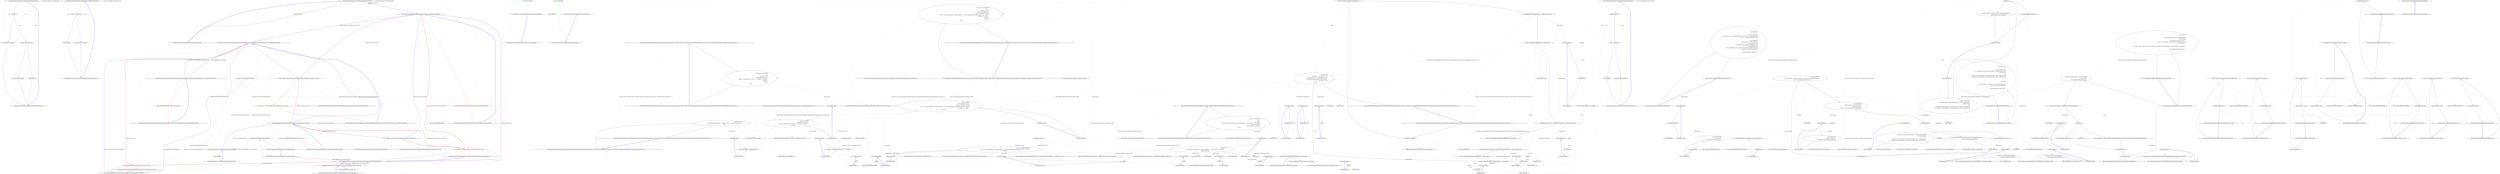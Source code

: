 digraph  {
n0 [cluster="Humanizer.Localisation.Formatters.ArabicFormatter.GetResourceKey(string, int)", label="Entry Humanizer.Localisation.Formatters.ArabicFormatter.GetResourceKey(string, int)", span="7-7"];
n1 [cluster="Humanizer.Localisation.Formatters.ArabicFormatter.GetResourceKey(string, int)", label="number == 2", span="10-10"];
n2 [cluster="Humanizer.Localisation.Formatters.ArabicFormatter.GetResourceKey(string, int)", label="return resourceKey + DualPostfix;", span="11-11"];
n3 [cluster="Humanizer.Localisation.Formatters.ArabicFormatter.GetResourceKey(string, int)", label="number >= 3 && number <= 10", span="14-14"];
n4 [cluster="Humanizer.Localisation.Formatters.ArabicFormatter.GetResourceKey(string, int)", label="return resourceKey + PluralPostfix;", span="15-15"];
n5 [cluster="Humanizer.Localisation.Formatters.ArabicFormatter.GetResourceKey(string, int)", label="return resourceKey;", span="17-17"];
n6 [cluster="Humanizer.Localisation.Formatters.ArabicFormatter.GetResourceKey(string, int)", label="Exit Humanizer.Localisation.Formatters.ArabicFormatter.GetResourceKey(string, int)", span="7-7"];
m0_0 [cluster="Humanizer.Localisation.Formatters.CzechSlovakPolishFormatter.GetResourceKey(string, int)", file="CzechSlovakPolishFormatter.cs", label="Entry Humanizer.Localisation.Formatters.CzechSlovakPolishFormatter.GetResourceKey(string, int)", span="6-6"];
m0_1 [cluster="Humanizer.Localisation.Formatters.CzechSlovakPolishFormatter.GetResourceKey(string, int)", file="CzechSlovakPolishFormatter.cs", label="number > 1 && number < 5", span="8-8"];
m0_2 [cluster="Humanizer.Localisation.Formatters.CzechSlovakPolishFormatter.GetResourceKey(string, int)", file="CzechSlovakPolishFormatter.cs", label="return resourceKey + PaucalPostfix;", span="9-9"];
m0_3 [cluster="Humanizer.Localisation.Formatters.CzechSlovakPolishFormatter.GetResourceKey(string, int)", file="CzechSlovakPolishFormatter.cs", label="return resourceKey;", span="11-11"];
m0_4 [cluster="Humanizer.Localisation.Formatters.CzechSlovakPolishFormatter.GetResourceKey(string, int)", file="CzechSlovakPolishFormatter.cs", label="Exit Humanizer.Localisation.Formatters.CzechSlovakPolishFormatter.GetResourceKey(string, int)", span="6-6"];
m3_30 [cluster="Humanizer.Localisation.Formatters.DefaultFormatter.GetResourceKey(string, int)", file="DefaultFormatter.cs", label="Entry Humanizer.Localisation.Formatters.DefaultFormatter.GetResourceKey(string, int)", span="93-93"];
m3_32 [cluster="Humanizer.Localisation.Formatters.DefaultFormatter.GetResourceKey(string, int)", file="DefaultFormatter.cs", label="return resourceKey;", span="95-95"];
m3_33 [cluster="Humanizer.Localisation.Formatters.DefaultFormatter.GetResourceKey(string, int)", file="DefaultFormatter.cs", label="Exit Humanizer.Localisation.Formatters.DefaultFormatter.GetResourceKey(string, int)", span="93-93"];
m3_17 [cluster="Humanizer.Localisation.ResourceKeys.DateHumanize.GetResourceKey(Humanizer.Localisation.TimeUnit, Humanizer.Localisation.Tense, int)", file="DefaultFormatter.cs", label="Entry Humanizer.Localisation.ResourceKeys.DateHumanize.GetResourceKey(Humanizer.Localisation.TimeUnit, Humanizer.Localisation.Tense, int)", span="30-30"];
m3_18 [cluster="Humanizer.Localisation.Formatters.DefaultFormatter.Format(string, System.Globalization.CultureInfo)", file="DefaultFormatter.cs", label="Entry Humanizer.Localisation.Formatters.DefaultFormatter.Format(string, System.Globalization.CultureInfo)", span="70-70"];
m3_24 [cluster="Humanizer.Localisation.Formatters.DefaultFormatter.Format(string, System.Globalization.CultureInfo)", color=red, community=0, file="DefaultFormatter.cs", label="7: return Resources.GetResource(GetResourceKey(resourceKey), culture);", span="72-72"];
m3_25 [cluster="Humanizer.Localisation.Formatters.DefaultFormatter.Format(string, System.Globalization.CultureInfo)", file="DefaultFormatter.cs", label="Exit Humanizer.Localisation.Formatters.DefaultFormatter.Format(string, System.Globalization.CultureInfo)", span="70-70"];
m3_11 [cluster="Humanizer.Localisation.Formatters.DefaultFormatter.TimeSpanHumanize(Humanizer.Localisation.TimeUnit, int)", file="DefaultFormatter.cs", label="Entry Humanizer.Localisation.Formatters.DefaultFormatter.TimeSpanHumanize(Humanizer.Localisation.TimeUnit, int)", span="47-47"];
m3_12 [cluster="Humanizer.Localisation.Formatters.DefaultFormatter.TimeSpanHumanize(Humanizer.Localisation.TimeUnit, int)", file="DefaultFormatter.cs", label="return GetResourceForTimeSpan(timeUnit, unit);", span="49-49"];
m3_13 [cluster="Humanizer.Localisation.Formatters.DefaultFormatter.TimeSpanHumanize(Humanizer.Localisation.TimeUnit, int)", file="DefaultFormatter.cs", label="Exit Humanizer.Localisation.Formatters.DefaultFormatter.TimeSpanHumanize(Humanizer.Localisation.TimeUnit, int)", span="47-47"];
m3_3 [cluster="Humanizer.Localisation.Formatters.DefaultFormatter.GetResourceForDate(Humanizer.Localisation.TimeUnit, Humanizer.Localisation.Tense, int, System.Globalization.CultureInfo)", file="DefaultFormatter.cs", label="Entry Humanizer.Localisation.Formatters.DefaultFormatter.GetResourceForDate(Humanizer.Localisation.TimeUnit, Humanizer.Localisation.Tense, int, System.Globalization.CultureInfo)", span="52-52"];
m3_14 [cluster="Humanizer.Localisation.Formatters.DefaultFormatter.GetResourceForDate(Humanizer.Localisation.TimeUnit, Humanizer.Localisation.Tense, int, System.Globalization.CultureInfo)", file="DefaultFormatter.cs", label="string resourceKey = ResourceKeys.DateHumanize.GetResourceKey(unit, timeUnitTense: timeUnitTense, count: count)", span="54-54"];
m3_15 [cluster="Humanizer.Localisation.Formatters.DefaultFormatter.GetResourceForDate(Humanizer.Localisation.TimeUnit, Humanizer.Localisation.Tense, int, System.Globalization.CultureInfo)", color=red, community=0, file="DefaultFormatter.cs", label="21: return count == 1 ? Format(resourceKey, culture) : Format(resourceKey, count, culture);", span="55-55"];
m3_16 [cluster="Humanizer.Localisation.Formatters.DefaultFormatter.GetResourceForDate(Humanizer.Localisation.TimeUnit, Humanizer.Localisation.Tense, int, System.Globalization.CultureInfo)", file="DefaultFormatter.cs", label="Exit Humanizer.Localisation.Formatters.DefaultFormatter.GetResourceForDate(Humanizer.Localisation.TimeUnit, Humanizer.Localisation.Tense, int, System.Globalization.CultureInfo)", span="52-52"];
m3_10 [cluster="Humanizer.Localisation.Formatters.DefaultFormatter.GetResourceForTimeSpan(Humanizer.Localisation.TimeUnit, int)", file="DefaultFormatter.cs", label="Entry Humanizer.Localisation.Formatters.DefaultFormatter.GetResourceForTimeSpan(Humanizer.Localisation.TimeUnit, int)", span="58-58"];
m3_20 [cluster="Humanizer.Localisation.Formatters.DefaultFormatter.GetResourceForTimeSpan(Humanizer.Localisation.TimeUnit, int)", file="DefaultFormatter.cs", label="string resourceKey = ResourceKeys.TimeSpanHumanize.GetResourceKey(unit, count)", span="60-60"];
m3_21 [cluster="Humanizer.Localisation.Formatters.DefaultFormatter.GetResourceForTimeSpan(Humanizer.Localisation.TimeUnit, int)", color=red, community=0, file="DefaultFormatter.cs", label="21: return count == 1 ? Format(resourceKey, null) : Format(resourceKey, count, null);", span="61-61"];
m3_22 [cluster="Humanizer.Localisation.Formatters.DefaultFormatter.GetResourceForTimeSpan(Humanizer.Localisation.TimeUnit, int)", file="DefaultFormatter.cs", label="Exit Humanizer.Localisation.Formatters.DefaultFormatter.GetResourceForTimeSpan(Humanizer.Localisation.TimeUnit, int)", span="58-58"];
m3_31 [cluster="string.FormatWith(params object[])", file="DefaultFormatter.cs", label="Entry string.FormatWith(params object[])", span="15-15"];
m3_0 [cluster="Humanizer.Localisation.Formatters.DefaultFormatter.DateHumanize_Now(System.Globalization.CultureInfo)", file="DefaultFormatter.cs", label="Entry Humanizer.Localisation.Formatters.DefaultFormatter.DateHumanize_Now(System.Globalization.CultureInfo)", span="14-14"];
m3_1 [cluster="Humanizer.Localisation.Formatters.DefaultFormatter.DateHumanize_Now(System.Globalization.CultureInfo)", color=red, community=0, file="DefaultFormatter.cs", label="2: return GetResourceForDate(TimeUnit.Millisecond, Tense.Past, 0, culture);", span="16-16"];
m3_2 [cluster="Humanizer.Localisation.Formatters.DefaultFormatter.DateHumanize_Now(System.Globalization.CultureInfo)", file="DefaultFormatter.cs", label="Exit Humanizer.Localisation.Formatters.DefaultFormatter.DateHumanize_Now(System.Globalization.CultureInfo)", span="14-14"];
m3_4 [cluster="Humanizer.Localisation.Formatters.DefaultFormatter.DateHumanize(Humanizer.Localisation.TimeUnit, Humanizer.Localisation.Tense, int, System.Globalization.CultureInfo)", file="DefaultFormatter.cs", label="Entry Humanizer.Localisation.Formatters.DefaultFormatter.DateHumanize(Humanizer.Localisation.TimeUnit, Humanizer.Localisation.Tense, int, System.Globalization.CultureInfo)", span="27-27"];
m3_5 [cluster="Humanizer.Localisation.Formatters.DefaultFormatter.DateHumanize(Humanizer.Localisation.TimeUnit, Humanizer.Localisation.Tense, int, System.Globalization.CultureInfo)", color=red, community=0, file="DefaultFormatter.cs", label="2: return GetResourceForDate(timeUnit, timeUnitTense, unit, culture);", span="29-29"];
m3_6 [cluster="Humanizer.Localisation.Formatters.DefaultFormatter.DateHumanize(Humanizer.Localisation.TimeUnit, Humanizer.Localisation.Tense, int, System.Globalization.CultureInfo)", file="DefaultFormatter.cs", label="Exit Humanizer.Localisation.Formatters.DefaultFormatter.DateHumanize(Humanizer.Localisation.TimeUnit, Humanizer.Localisation.Tense, int, System.Globalization.CultureInfo)", span="27-27"];
m3_19 [cluster="Humanizer.Localisation.Formatters.DefaultFormatter.Format(string, int, System.Globalization.CultureInfo)", file="DefaultFormatter.cs", label="Entry Humanizer.Localisation.Formatters.DefaultFormatter.Format(string, int, System.Globalization.CultureInfo)", span="82-82"];
m3_28 [cluster="Humanizer.Localisation.Formatters.DefaultFormatter.Format(string, int, System.Globalization.CultureInfo)", color=red, community=0, file="DefaultFormatter.cs", label="7: return Resources.GetResource(GetResourceKey(resourceKey, number), culture).FormatWith(number);", span="84-84"];
m3_29 [cluster="Humanizer.Localisation.Formatters.DefaultFormatter.Format(string, int, System.Globalization.CultureInfo)", file="DefaultFormatter.cs", label="Exit Humanizer.Localisation.Formatters.DefaultFormatter.Format(string, int, System.Globalization.CultureInfo)", span="82-82"];
m3_23 [cluster="Humanizer.Localisation.ResourceKeys.TimeSpanHumanize.GetResourceKey(Humanizer.Localisation.TimeUnit, int)", file="DefaultFormatter.cs", label="Entry Humanizer.Localisation.ResourceKeys.TimeSpanHumanize.GetResourceKey(Humanizer.Localisation.TimeUnit, int)", span="22-22"];
m3_26 [cluster="Humanizer.Localisation.Formatters.DefaultFormatter.GetResourceKey(string)", file="DefaultFormatter.cs", label="Entry Humanizer.Localisation.Formatters.DefaultFormatter.GetResourceKey(string)", span="103-103"];
m3_34 [cluster="Humanizer.Localisation.Formatters.DefaultFormatter.GetResourceKey(string)", file="DefaultFormatter.cs", label="return resourceKey;", span="105-105"];
m3_35 [cluster="Humanizer.Localisation.Formatters.DefaultFormatter.GetResourceKey(string)", file="DefaultFormatter.cs", label="Exit Humanizer.Localisation.Formatters.DefaultFormatter.GetResourceKey(string)", span="103-103"];
m3_27 [cluster="Humanizer.Localisation.Resources.GetResource(string, System.Globalization.CultureInfo)", file="DefaultFormatter.cs", label="Entry Humanizer.Localisation.Resources.GetResource(string, System.Globalization.CultureInfo)", span="18-18"];
m3_7 [cluster="Humanizer.Localisation.Formatters.DefaultFormatter.TimeSpanHumanize_Zero()", file="DefaultFormatter.cs", label="Entry Humanizer.Localisation.Formatters.DefaultFormatter.TimeSpanHumanize_Zero()", span="36-36"];
m3_8 [cluster="Humanizer.Localisation.Formatters.DefaultFormatter.TimeSpanHumanize_Zero()", file="DefaultFormatter.cs", label="return GetResourceForTimeSpan(TimeUnit.Millisecond, 0);", span="38-38"];
m3_9 [cluster="Humanizer.Localisation.Formatters.DefaultFormatter.TimeSpanHumanize_Zero()", file="DefaultFormatter.cs", label="Exit Humanizer.Localisation.Formatters.DefaultFormatter.TimeSpanHumanize_Zero()", span="36-36"];
m3_36 [file="DefaultFormatter.cs", label="Humanizer.Localisation.Formatters.DefaultFormatter", span=""];
m4_3 [cluster="int.ToString()", file="FormatterRegistry.cs", label="Entry int.ToString()", span="0-0"];
m4_4 [cluster="Humanizer.Localisation.DefaultNumberToWordsConverter.ConvertToOrdinal(int)", file="FormatterRegistry.cs", label="Entry Humanizer.Localisation.DefaultNumberToWordsConverter.ConvertToOrdinal(int)", span="9-9"];
m4_5 [cluster="Humanizer.Localisation.DefaultNumberToWordsConverter.ConvertToOrdinal(int)", color=green, community=0, file="FormatterRegistry.cs", label="14: return number.ToString();", span="11-11"];
m4_6 [cluster="Humanizer.Localisation.DefaultNumberToWordsConverter.ConvertToOrdinal(int)", file="FormatterRegistry.cs", label="Exit Humanizer.Localisation.DefaultNumberToWordsConverter.ConvertToOrdinal(int)", span="9-9"];
m4_0 [cluster="Humanizer.Localisation.DefaultNumberToWordsConverter.Convert(int)", file="FormatterRegistry.cs", label="Entry Humanizer.Localisation.DefaultNumberToWordsConverter.Convert(int)", span="4-4"];
m4_1 [cluster="Humanizer.Localisation.DefaultNumberToWordsConverter.Convert(int)", color=green, community=0, file="FormatterRegistry.cs", label="26: return number.ToString();", span="6-6"];
m4_2 [cluster="Humanizer.Localisation.DefaultNumberToWordsConverter.Convert(int)", file="FormatterRegistry.cs", label="Exit Humanizer.Localisation.DefaultNumberToWordsConverter.Convert(int)", span="4-4"];
m7_59 [cluster="CommandLine.Core.TokenPartitioner.PartitionScalars(System.Collections.Generic.IEnumerable<CommandLine.Core.Token>, System.Func<string, CommandLine.Infrastructure.Maybe<System.Tuple<CommandLine.Core.DescriptorType, CommandLine.Infrastructure.Maybe<int>>>>)", file="RussianFormatter.cs", label="Entry CommandLine.Core.TokenPartitioner.PartitionScalars(System.Collections.Generic.IEnumerable<CommandLine.Core.Token>, System.Func<string, CommandLine.Infrastructure.Maybe<System.Tuple<CommandLine.Core.DescriptorType, CommandLine.Infrastructure.Maybe<int>>>>)", span="47-47"];
m7_60 [cluster="CommandLine.Core.TokenPartitioner.PartitionScalars(System.Collections.Generic.IEnumerable<CommandLine.Core.Token>, System.Func<string, CommandLine.Infrastructure.Maybe<System.Tuple<CommandLine.Core.DescriptorType, CommandLine.Infrastructure.Maybe<int>>>>)", file="RussianFormatter.cs", label="return from tseq in tokens.Pairwise(\r\n                (f, s) =>\r\n                        f.IsName() && s.IsValue()\r\n                            ? typeLookup(f.Text).Return(info =>\r\n                                    info.Item1 == DescriptorType.Scalar ? new[] { f, s } : new Token[] { }, new Token[] { })\r\n                                    : new Token[] { })\r\n                from t in tseq\r\n                select t;", span="51-58"];
m7_61 [cluster="CommandLine.Core.TokenPartitioner.PartitionScalars(System.Collections.Generic.IEnumerable<CommandLine.Core.Token>, System.Func<string, CommandLine.Infrastructure.Maybe<System.Tuple<CommandLine.Core.DescriptorType, CommandLine.Infrastructure.Maybe<int>>>>)", file="RussianFormatter.cs", label="Exit CommandLine.Core.TokenPartitioner.PartitionScalars(System.Collections.Generic.IEnumerable<CommandLine.Core.Token>, System.Func<string, CommandLine.Infrastructure.Maybe<System.Tuple<CommandLine.Core.DescriptorType, CommandLine.Infrastructure.Maybe<int>>>>)", span="47-47"];
m7_95 [cluster="Unk.Pairwise", file="RussianFormatter.cs", label="Entry Unk.Pairwise", span=""];
m7_19 [cluster="System.Collections.Generic.IEnumerable<TSource>.Pairwise<TSource, TResult>(System.Func<TSource, TSource, TResult>)", file="RussianFormatter.cs", label="Entry System.Collections.Generic.IEnumerable<TSource>.Pairwise<TSource, TResult>(System.Func<TSource, TSource, TResult>)", span="24-24"];
m7_16 [cluster="Unk.PartitionScalars", file="RussianFormatter.cs", label="Entry Unk.PartitionScalars", span=""];
m7_37 [cluster="Unk.IsValue", file="RussianFormatter.cs", label="Entry Unk.IsValue", span=""];
m7_113 [cluster="System.Collections.Generic.KeyValuePair<TKey, TValue>.KeyValuePair(TKey, TValue)", file="RussianFormatter.cs", label="Entry System.Collections.Generic.KeyValuePair<TKey, TValue>.KeyValuePair(TKey, TValue)", span="0-0"];
m7_101 [cluster="Unk.CreateValue", file="RussianFormatter.cs", label="Entry Unk.CreateValue", span=""];
m7_21 [cluster="CommandLine.Core.TokenPartitioner.SequenceTokensToKeyValuePairEnumerable(System.Collections.Generic.IEnumerable<CommandLine.Core.Token>)", file="RussianFormatter.cs", label="Entry CommandLine.Core.TokenPartitioner.SequenceTokensToKeyValuePairEnumerable(System.Collections.Generic.IEnumerable<CommandLine.Core.Token>)", span="77-77"];
m7_93 [cluster="CommandLine.Core.TokenPartitioner.SequenceTokensToKeyValuePairEnumerable(System.Collections.Generic.IEnumerable<CommandLine.Core.Token>)", file="RussianFormatter.cs", label="return from t in tokens.Pairwise(\r\n                (f, s) =>\r\n                        f.IsName()\r\n                            ? CreateValue(f.Text, tokens.SkipWhile(t => t.Equals(f)).TakeWhile(v => v.IsValue()).Select(x => x.Text).ToArray())\r\n                            : CreateValue(string.Empty))\r\n                   where t.Key.Length > 0 && t.Value.Any()\r\n                   select t;", span="80-86"];
m7_94 [cluster="CommandLine.Core.TokenPartitioner.SequenceTokensToKeyValuePairEnumerable(System.Collections.Generic.IEnumerable<CommandLine.Core.Token>)", file="RussianFormatter.cs", label="Exit CommandLine.Core.TokenPartitioner.SequenceTokensToKeyValuePairEnumerable(System.Collections.Generic.IEnumerable<CommandLine.Core.Token>)", span="77-77"];
m7_53 [cluster="System.Func<T, TResult>.Invoke(T)", file="RussianFormatter.cs", label="Entry System.Func<T, TResult>.Invoke(T)", span="0-0"];
m7_78 [cluster="System.Collections.Generic.IEnumerable<TSource>.SkipWhile<TSource>(System.Func<TSource, bool>)", file="RussianFormatter.cs", label="Entry System.Collections.Generic.IEnumerable<TSource>.SkipWhile<TSource>(System.Func<TSource, bool>)", span="0-0"];
m7_96 [cluster="System.Collections.Generic.IEnumerable<TSource>.Any<TSource>()", file="RussianFormatter.cs", label="Entry System.Collections.Generic.IEnumerable<TSource>.Any<TSource>()", span="0-0"];
m7_26 [cluster="System.Collections.Generic.List<T>.Contains(T)", file="RussianFormatter.cs", label="Entry System.Collections.Generic.List<T>.Contains(T)", span="0-0"];
m7_13 [cluster="CommandLine.Core.TokenPartitioner.PartitionSwitches(System.Collections.Generic.IEnumerable<CommandLine.Core.Token>, System.Func<string, CommandLine.Infrastructure.Maybe<System.Tuple<CommandLine.Core.DescriptorType, CommandLine.Infrastructure.Maybe<int>>>>)", file="RussianFormatter.cs", label="Entry CommandLine.Core.TokenPartitioner.PartitionSwitches(System.Collections.Generic.IEnumerable<CommandLine.Core.Token>, System.Func<string, CommandLine.Infrastructure.Maybe<System.Tuple<CommandLine.Core.DescriptorType, CommandLine.Infrastructure.Maybe<int>>>>)", span="38-38"];
m7_51 [cluster="CommandLine.Core.TokenPartitioner.PartitionSwitches(System.Collections.Generic.IEnumerable<CommandLine.Core.Token>, System.Func<string, CommandLine.Infrastructure.Maybe<System.Tuple<CommandLine.Core.DescriptorType, CommandLine.Infrastructure.Maybe<int>>>>)", file="RussianFormatter.cs", label="return from t in tokens\r\n                   where typeLookup(t.Text).Return(info => t.IsName() && info.Item1 == DescriptorType.Boolean, false)\r\n                   select t;", span="42-44"];
m7_52 [cluster="CommandLine.Core.TokenPartitioner.PartitionSwitches(System.Collections.Generic.IEnumerable<CommandLine.Core.Token>, System.Func<string, CommandLine.Infrastructure.Maybe<System.Tuple<CommandLine.Core.DescriptorType, CommandLine.Infrastructure.Maybe<int>>>>)", file="RussianFormatter.cs", label="Exit CommandLine.Core.TokenPartitioner.PartitionSwitches(System.Collections.Generic.IEnumerable<CommandLine.Core.Token>, System.Func<string, CommandLine.Infrastructure.Maybe<System.Tuple<CommandLine.Core.DescriptorType, CommandLine.Infrastructure.Maybe<int>>>>)", span="38-38"];
m7_14 [cluster="Unk.Where", file="RussianFormatter.cs", label="Entry Unk.Where", span=""];
m7_80 [cluster="CommandLine.Infrastructure.MaybeExtensions.Return<T1, T2>(CommandLine.Infrastructure.Maybe<T1>, System.Func<T1, T2>, T2)", file="RussianFormatter.cs", label="Entry CommandLine.Infrastructure.MaybeExtensions.Return<T1, T2>(CommandLine.Infrastructure.Maybe<T1>, System.Func<T1, T2>, T2)", span="103-103"];
m7_100 [cluster="Unk.ToArray", file="RussianFormatter.cs", label="Entry Unk.ToArray", span=""];
m7_69 [cluster="CommandLine.Core.TokenPartitioner.PartitionSequences(System.Collections.Generic.IEnumerable<CommandLine.Core.Token>, System.Func<string, CommandLine.Infrastructure.Maybe<System.Tuple<CommandLine.Core.DescriptorType, CommandLine.Infrastructure.Maybe<int>>>>)", file="RussianFormatter.cs", label="Entry CommandLine.Core.TokenPartitioner.PartitionSequences(System.Collections.Generic.IEnumerable<CommandLine.Core.Token>, System.Func<string, CommandLine.Infrastructure.Maybe<System.Tuple<CommandLine.Core.DescriptorType, CommandLine.Infrastructure.Maybe<int>>>>)", span="61-61"];
m7_70 [cluster="CommandLine.Core.TokenPartitioner.PartitionSequences(System.Collections.Generic.IEnumerable<CommandLine.Core.Token>, System.Func<string, CommandLine.Infrastructure.Maybe<System.Tuple<CommandLine.Core.DescriptorType, CommandLine.Infrastructure.Maybe<int>>>>)", file="RussianFormatter.cs", label="return from tseq in tokens.Pairwise(\r\n                (f, s) =>     \r\n                        f.IsName() && s.IsValue()\r\n                            ? typeLookup(f.Text).Return(info =>\r\n                                   info.Item1 == DescriptorType.Sequence\r\n                                        ? new[] { f }.Concat(tokens.SkipWhile(t => t.Equals(f)).TakeWhile(v => v.IsValue()).Take(MaybeExtensions.Return(info.Item2, items => items, 0)))\r\n                                        : new Token[] { } , new Token[] { })\r\n                            : new Token[] {})\r\n                from t in tseq\r\n                select t;", span="65-74"];
m7_71 [cluster="CommandLine.Core.TokenPartitioner.PartitionSequences(System.Collections.Generic.IEnumerable<CommandLine.Core.Token>, System.Func<string, CommandLine.Infrastructure.Maybe<System.Tuple<CommandLine.Core.DescriptorType, CommandLine.Infrastructure.Maybe<int>>>>)", file="RussianFormatter.cs", label="Exit CommandLine.Core.TokenPartitioner.PartitionSequences(System.Collections.Generic.IEnumerable<CommandLine.Core.Token>, System.Func<string, CommandLine.Infrastructure.Maybe<System.Tuple<CommandLine.Core.DescriptorType, CommandLine.Infrastructure.Maybe<int>>>>)", span="61-61"];
m7_81 [cluster="System.Collections.Generic.IEnumerable<TSource>.Take<TSource>(int)", file="RussianFormatter.cs", label="Entry System.Collections.Generic.IEnumerable<TSource>.Take<TSource>(int)", span="0-0"];
m7_0 [cluster="CommandLine.Core.TokenPartitioner.Partition(System.Collections.Generic.IEnumerable<CommandLine.Core.Token>, System.Func<string, CommandLine.Infrastructure.Maybe<System.Tuple<CommandLine.Core.DescriptorType, CommandLine.Infrastructure.Maybe<int>>>>)", file="RussianFormatter.cs", label="Entry CommandLine.Core.TokenPartitioner.Partition(System.Collections.Generic.IEnumerable<CommandLine.Core.Token>, System.Func<string, CommandLine.Infrastructure.Maybe<System.Tuple<CommandLine.Core.DescriptorType, CommandLine.Infrastructure.Maybe<int>>>>)", span="16-16"];
m7_1 [cluster="CommandLine.Core.TokenPartitioner.Partition(System.Collections.Generic.IEnumerable<CommandLine.Core.Token>, System.Func<string, CommandLine.Infrastructure.Maybe<System.Tuple<CommandLine.Core.DescriptorType, CommandLine.Infrastructure.Maybe<int>>>>)", file="RussianFormatter.cs", label="var tokenList = tokens.ToList()", span="20-20"];
m7_2 [cluster="CommandLine.Core.TokenPartitioner.Partition(System.Collections.Generic.IEnumerable<CommandLine.Core.Token>, System.Func<string, CommandLine.Infrastructure.Maybe<System.Tuple<CommandLine.Core.DescriptorType, CommandLine.Infrastructure.Maybe<int>>>>)", file="RussianFormatter.cs", label="var switches = PartitionSwitches(tokenList, typeLookup).ToList()", span="21-21"];
m7_4 [cluster="CommandLine.Core.TokenPartitioner.Partition(System.Collections.Generic.IEnumerable<CommandLine.Core.Token>, System.Func<string, CommandLine.Infrastructure.Maybe<System.Tuple<CommandLine.Core.DescriptorType, CommandLine.Infrastructure.Maybe<int>>>>)", file="RussianFormatter.cs", label="var scalars = PartitionScalars(tokensExceptSwitches, typeLookup).ToList()", span="23-23"];
m7_6 [cluster="CommandLine.Core.TokenPartitioner.Partition(System.Collections.Generic.IEnumerable<CommandLine.Core.Token>, System.Func<string, CommandLine.Infrastructure.Maybe<System.Tuple<CommandLine.Core.DescriptorType, CommandLine.Infrastructure.Maybe<int>>>>)", file="RussianFormatter.cs", label="var sequences = PartitionSequences(tokensExceptSwitchesAndScalars, typeLookup).ToList()", span="25-25"];
m7_3 [cluster="CommandLine.Core.TokenPartitioner.Partition(System.Collections.Generic.IEnumerable<CommandLine.Core.Token>, System.Func<string, CommandLine.Infrastructure.Maybe<System.Tuple<CommandLine.Core.DescriptorType, CommandLine.Infrastructure.Maybe<int>>>>)", file="RussianFormatter.cs", label="var tokensExceptSwitches = tokenList.Where(x => !switches.Contains(x)).ToList()", span="22-22"];
m7_10 [cluster="CommandLine.Core.TokenPartitioner.Partition(System.Collections.Generic.IEnumerable<CommandLine.Core.Token>, System.Func<string, CommandLine.Infrastructure.Maybe<System.Tuple<CommandLine.Core.DescriptorType, CommandLine.Infrastructure.Maybe<int>>>>)", file="RussianFormatter.cs", label="return Tuple.Create(\r\n                    switches.Select(t => CreateValue(t.Text,''true''))\r\n                        .Concat(scalars.Pairwise((f, s) => CreateValue(f.Text, s.Text)))\r\n                        .Concat(SequenceTokensToKeyValuePairEnumerable(sequences)),\r\n                values.Select(t => t.Text),\r\n                errors);", span="30-35"];
m7_5 [cluster="CommandLine.Core.TokenPartitioner.Partition(System.Collections.Generic.IEnumerable<CommandLine.Core.Token>, System.Func<string, CommandLine.Infrastructure.Maybe<System.Tuple<CommandLine.Core.DescriptorType, CommandLine.Infrastructure.Maybe<int>>>>)", file="RussianFormatter.cs", label="var tokensExceptSwitchesAndScalars = (tokensExceptSwitches.Where(x => !scalars.Contains(x))).ToList()", span="24-24"];
m7_7 [cluster="CommandLine.Core.TokenPartitioner.Partition(System.Collections.Generic.IEnumerable<CommandLine.Core.Token>, System.Func<string, CommandLine.Infrastructure.Maybe<System.Tuple<CommandLine.Core.DescriptorType, CommandLine.Infrastructure.Maybe<int>>>>)", file="RussianFormatter.cs", label="var tokensExceptSwitchesAndScalarsAndSeq = tokensExceptSwitchesAndScalars.Where(x => !sequences.Contains(x)).ToList()", span="26-26"];
m7_8 [cluster="CommandLine.Core.TokenPartitioner.Partition(System.Collections.Generic.IEnumerable<CommandLine.Core.Token>, System.Func<string, CommandLine.Infrastructure.Maybe<System.Tuple<CommandLine.Core.DescriptorType, CommandLine.Infrastructure.Maybe<int>>>>)", file="RussianFormatter.cs", label="var values = tokensExceptSwitchesAndScalarsAndSeq.Where(v => v.IsValue()).ToList()", span="27-27"];
m7_9 [cluster="CommandLine.Core.TokenPartitioner.Partition(System.Collections.Generic.IEnumerable<CommandLine.Core.Token>, System.Func<string, CommandLine.Infrastructure.Maybe<System.Tuple<CommandLine.Core.DescriptorType, CommandLine.Infrastructure.Maybe<int>>>>)", file="RussianFormatter.cs", label="var errors = tokensExceptSwitchesAndScalarsAndSeq.Where(x => !values.Contains(x))", span="28-28"];
m7_11 [cluster="CommandLine.Core.TokenPartitioner.Partition(System.Collections.Generic.IEnumerable<CommandLine.Core.Token>, System.Func<string, CommandLine.Infrastructure.Maybe<System.Tuple<CommandLine.Core.DescriptorType, CommandLine.Infrastructure.Maybe<int>>>>)", file="RussianFormatter.cs", label="Exit CommandLine.Core.TokenPartitioner.Partition(System.Collections.Generic.IEnumerable<CommandLine.Core.Token>, System.Func<string, CommandLine.Infrastructure.Maybe<System.Tuple<CommandLine.Core.DescriptorType, CommandLine.Infrastructure.Maybe<int>>>>)", span="16-16"];
m7_82 [cluster="System.Collections.Generic.IEnumerable<TSource>.Concat<TSource>(System.Collections.Generic.IEnumerable<TSource>)", file="RussianFormatter.cs", label="Entry System.Collections.Generic.IEnumerable<TSource>.Concat<TSource>(System.Collections.Generic.IEnumerable<TSource>)", span="0-0"];
m7_12 [cluster="System.Collections.Generic.IEnumerable<TSource>.ToList<TSource>()", file="RussianFormatter.cs", label="Entry System.Collections.Generic.IEnumerable<TSource>.ToList<TSource>()", span="0-0"];
m7_65 [cluster="CommandLine.Core.Token.IsValue()", file="RussianFormatter.cs", label="Entry CommandLine.Core.Token.IsValue()", span="77-77"];
m7_58 [cluster="CommandLine.Core.Token.IsName()", file="RussianFormatter.cs", label="Entry CommandLine.Core.Token.IsName()", span="72-72"];
m7_108 [cluster="lambda expression", file="RussianFormatter.cs", label="Entry lambda expression", span="83-83"];
m7_24 [cluster="lambda expression", file="RussianFormatter.cs", label="!switches.Contains(x)", span="22-22"];
m7_23 [cluster="lambda expression", file="RussianFormatter.cs", label="Entry lambda expression", span="22-22"];
m7_28 [cluster="lambda expression", file="RussianFormatter.cs", label="!scalars.Contains(x)", span="24-24"];
m7_27 [cluster="lambda expression", file="RussianFormatter.cs", label="Entry lambda expression", span="24-24"];
m7_32 [cluster="lambda expression", file="RussianFormatter.cs", label="!sequences.Contains(x)", span="26-26"];
m7_31 [cluster="lambda expression", file="RussianFormatter.cs", label="Entry lambda expression", span="26-26"];
m7_34 [cluster="lambda expression", file="RussianFormatter.cs", label="Entry lambda expression", span="27-27"];
m7_39 [cluster="lambda expression", file="RussianFormatter.cs", label="!values.Contains(x)", span="28-28"];
m7_38 [cluster="lambda expression", file="RussianFormatter.cs", label="Entry lambda expression", span="28-28"];
m7_41 [cluster="lambda expression", file="RussianFormatter.cs", label="Entry lambda expression", span="31-31"];
m7_45 [cluster="lambda expression", file="RussianFormatter.cs", label="Entry lambda expression", span="32-32"];
m7_48 [cluster="lambda expression", file="RussianFormatter.cs", label="Entry lambda expression", span="34-34"];
m7_25 [cluster="lambda expression", file="RussianFormatter.cs", label="Exit lambda expression", span="22-22"];
m7_29 [cluster="lambda expression", file="RussianFormatter.cs", label="Exit lambda expression", span="24-24"];
m7_33 [cluster="lambda expression", file="RussianFormatter.cs", label="Exit lambda expression", span="26-26"];
m7_35 [cluster="lambda expression", file="RussianFormatter.cs", label="v.IsValue()", span="27-27"];
m7_36 [cluster="lambda expression", file="RussianFormatter.cs", label="Exit lambda expression", span="27-27"];
m7_40 [cluster="lambda expression", file="RussianFormatter.cs", label="Exit lambda expression", span="28-28"];
m7_42 [cluster="lambda expression", file="RussianFormatter.cs", label="CreateValue(t.Text,''true'')", span="31-31"];
m7_43 [cluster="lambda expression", file="RussianFormatter.cs", label="Exit lambda expression", span="31-31"];
m7_46 [cluster="lambda expression", file="RussianFormatter.cs", label="CreateValue(f.Text, s.Text)", span="32-32"];
m7_47 [cluster="lambda expression", file="RussianFormatter.cs", label="Exit lambda expression", span="32-32"];
m7_49 [cluster="lambda expression", file="RussianFormatter.cs", label="t.Text", span="34-34"];
m7_50 [cluster="lambda expression", file="RussianFormatter.cs", label="Exit lambda expression", span="34-34"];
m7_55 [cluster="lambda expression", file="RussianFormatter.cs", label="Entry lambda expression", span="43-43"];
m7_56 [cluster="lambda expression", file="RussianFormatter.cs", label="t.IsName() && info.Item1 == DescriptorType.Boolean", span="43-43"];
m7_57 [cluster="lambda expression", file="RussianFormatter.cs", label="Exit lambda expression", span="43-43"];
m7_63 [cluster="lambda expression", file="RussianFormatter.cs", label="f.IsName() && s.IsValue()\r\n                            ? typeLookup(f.Text).Return(info =>\r\n                                    info.Item1 == DescriptorType.Scalar ? new[] { f, s } : new Token[] { }, new Token[] { })\r\n                                    : new Token[] { }", span="53-56"];
m7_62 [cluster="lambda expression", file="RussianFormatter.cs", label="Entry lambda expression", span="52-56"];
m7_67 [cluster="lambda expression", file="RussianFormatter.cs", label="info.Item1 == DescriptorType.Scalar ? new[] { f, s } : new Token[] { }", span="55-55"];
m7_64 [cluster="lambda expression", file="RussianFormatter.cs", label="Exit lambda expression", span="52-56"];
m7_66 [cluster="lambda expression", file="RussianFormatter.cs", label="Entry lambda expression", span="54-55"];
m7_68 [cluster="lambda expression", file="RussianFormatter.cs", label="Exit lambda expression", span="54-55"];
m7_73 [cluster="lambda expression", file="RussianFormatter.cs", label="f.IsName() && s.IsValue()\r\n                            ? typeLookup(f.Text).Return(info =>\r\n                                   info.Item1 == DescriptorType.Sequence\r\n                                        ? new[] { f }.Concat(tokens.SkipWhile(t => t.Equals(f)).TakeWhile(v => v.IsValue()).Take(MaybeExtensions.Return(info.Item2, items => items, 0)))\r\n                                        : new Token[] { } , new Token[] { })\r\n                            : new Token[] {}", span="67-72"];
m7_76 [cluster="lambda expression", file="RussianFormatter.cs", label="info.Item1 == DescriptorType.Sequence\r\n                                        ? new[] { f }.Concat(tokens.SkipWhile(t => t.Equals(f)).TakeWhile(v => v.IsValue()).Take(MaybeExtensions.Return(info.Item2, items => items, 0)))\r\n                                        : new Token[] { }", span="69-71"];
m7_72 [cluster="lambda expression", file="RussianFormatter.cs", label="Entry lambda expression", span="66-72"];
m7_84 [cluster="lambda expression", file="RussianFormatter.cs", label="t.Equals(f)", span="70-70"];
m7_74 [cluster="lambda expression", file="RussianFormatter.cs", label="Exit lambda expression", span="66-72"];
m7_75 [cluster="lambda expression", file="RussianFormatter.cs", label="Entry lambda expression", span="68-71"];
m7_77 [cluster="lambda expression", file="RussianFormatter.cs", label="Exit lambda expression", span="68-71"];
m7_83 [cluster="lambda expression", file="RussianFormatter.cs", label="Entry lambda expression", span="70-70"];
m7_87 [cluster="lambda expression", file="RussianFormatter.cs", label="Entry lambda expression", span="70-70"];
m7_90 [cluster="lambda expression", file="RussianFormatter.cs", label="Entry lambda expression", span="70-70"];
m7_85 [cluster="lambda expression", file="RussianFormatter.cs", label="Exit lambda expression", span="70-70"];
m7_88 [cluster="lambda expression", file="RussianFormatter.cs", label="v.IsValue()", span="70-70"];
m7_89 [cluster="lambda expression", file="RussianFormatter.cs", label="Exit lambda expression", span="70-70"];
m7_91 [cluster="lambda expression", file="RussianFormatter.cs", label=items, span="70-70"];
m7_92 [cluster="lambda expression", file="RussianFormatter.cs", label="Exit lambda expression", span="70-70"];
m7_98 [cluster="lambda expression", file="RussianFormatter.cs", label="f.IsName()\r\n                            ? CreateValue(f.Text, tokens.SkipWhile(t => t.Equals(f)).TakeWhile(v => v.IsValue()).Select(x => x.Text).ToArray())\r\n                            : CreateValue(string.Empty)", span="82-84"];
m7_97 [cluster="lambda expression", file="RussianFormatter.cs", label="Entry lambda expression", span="81-84"];
m7_103 [cluster="lambda expression", file="RussianFormatter.cs", label="t.Equals(f)", span="83-83"];
m7_99 [cluster="lambda expression", file="RussianFormatter.cs", label="Exit lambda expression", span="81-84"];
m7_102 [cluster="lambda expression", file="RussianFormatter.cs", label="Entry lambda expression", span="83-83"];
m7_105 [cluster="lambda expression", file="RussianFormatter.cs", label="Entry lambda expression", span="83-83"];
m7_104 [cluster="lambda expression", file="RussianFormatter.cs", label="Exit lambda expression", span="83-83"];
m7_106 [cluster="lambda expression", file="RussianFormatter.cs", label="v.IsValue()", span="83-83"];
m7_107 [cluster="lambda expression", file="RussianFormatter.cs", label="Exit lambda expression", span="83-83"];
m7_109 [cluster="lambda expression", file="RussianFormatter.cs", label="x.Text", span="83-83"];
m7_110 [cluster="lambda expression", file="RussianFormatter.cs", label="Exit lambda expression", span="83-83"];
m7_30 [cluster="Unk.Contains", file="RussianFormatter.cs", label="Entry Unk.Contains", span=""];
m7_18 [cluster="Unk.Select", file="RussianFormatter.cs", label="Entry Unk.Select", span=""];
m7_86 [cluster="CommandLine.Core.Token.Equals(CommandLine.Core.Token)", file="RussianFormatter.cs", label="Entry CommandLine.Core.Token.Equals(CommandLine.Core.Token)", span="59-59"];
m7_20 [cluster="Unk.Concat", file="RussianFormatter.cs", label="Entry Unk.Concat", span=""];
m7_15 [cluster="Unk.ToList", file="RussianFormatter.cs", label="Entry Unk.ToList", span=""];
m7_22 [cluster="Unk.Create", file="RussianFormatter.cs", label="Entry Unk.Create", span=""];
m7_79 [cluster="System.Collections.Generic.IEnumerable<TSource>.TakeWhile<TSource>(System.Func<TSource, bool>)", file="RussianFormatter.cs", label="Entry System.Collections.Generic.IEnumerable<TSource>.TakeWhile<TSource>(System.Func<TSource, bool>)", span="0-0"];
m7_44 [cluster="CommandLine.Core.TokenPartitioner.CreateValue(string, params string[])", file="RussianFormatter.cs", label="Entry CommandLine.Core.TokenPartitioner.CreateValue(string, params string[])", span="89-89"];
m7_111 [cluster="CommandLine.Core.TokenPartitioner.CreateValue(string, params string[])", file="RussianFormatter.cs", label="return new KeyValuePair<string, IEnumerable<string>>(value, values);", span="91-91"];
m7_112 [cluster="CommandLine.Core.TokenPartitioner.CreateValue(string, params string[])", file="RussianFormatter.cs", label="Exit CommandLine.Core.TokenPartitioner.CreateValue(string, params string[])", span="89-89"];
m7_54 [cluster="CommandLine.Infrastructure.Maybe<T1>.Return<T1, T2>(System.Func<T1, T2>, T2)", file="RussianFormatter.cs", label="Entry CommandLine.Infrastructure.Maybe<T1>.Return<T1, T2>(System.Func<T1, T2>, T2)", span="103-103"];
m7_17 [cluster="Unk.PartitionSequences", file="RussianFormatter.cs", label="Entry Unk.PartitionSequences", span=""];
m7_114 [file="RussianFormatter.cs", label=switches, span=""];
m7_115 [file="RussianFormatter.cs", label=scalars, span=""];
m7_116 [file="RussianFormatter.cs", label=sequences, span=""];
m7_117 [file="RussianFormatter.cs", label=values, span=""];
m7_118 [file="RussianFormatter.cs", label=t, span=""];
m7_119 [file="RussianFormatter.cs", label="System.Func<string, CommandLine.Infrastructure.Maybe<System.Tuple<CommandLine.Core.DescriptorType, CommandLine.Infrastructure.Maybe<int>>>>", span=""];
m7_120 [file="RussianFormatter.cs", label="CommandLine.Core.Token", span=""];
m7_121 [file="RussianFormatter.cs", label="CommandLine.Core.Token", span=""];
m7_122 [file="RussianFormatter.cs", label="System.Collections.Generic.IEnumerable<CommandLine.Core.Token>", span=""];
m7_123 [file="RussianFormatter.cs", label="System.Func<string, CommandLine.Infrastructure.Maybe<System.Tuple<CommandLine.Core.DescriptorType, CommandLine.Infrastructure.Maybe<int>>>>", span=""];
m7_124 [file="RussianFormatter.cs", label="CommandLine.Core.Token", span=""];
m7_125 [file="RussianFormatter.cs", label="System.Collections.Generic.IEnumerable<CommandLine.Core.Token>", span=""];
m7_126 [file="RussianFormatter.cs", label="CommandLine.Core.Token", span=""];
m8_0 [cluster="Humanizer.Localisation.Formatters.SerbianFormatter.GetResourceKey(string, int)", file="SerbianFormatter.cs", label="Entry Humanizer.Localisation.Formatters.SerbianFormatter.GetResourceKey(string, int)", span="6-6"];
m8_1 [cluster="Humanizer.Localisation.Formatters.SerbianFormatter.GetResourceKey(string, int)", file="SerbianFormatter.cs", label="int mod10 = number % 10", span="8-8"];
m8_3 [cluster="Humanizer.Localisation.Formatters.SerbianFormatter.GetResourceKey(string, int)", file="SerbianFormatter.cs", label="return resourceKey + PaucalPostfix;", span="11-11"];
m8_4 [cluster="Humanizer.Localisation.Formatters.SerbianFormatter.GetResourceKey(string, int)", file="SerbianFormatter.cs", label="return resourceKey;", span="13-13"];
m8_2 [cluster="Humanizer.Localisation.Formatters.SerbianFormatter.GetResourceKey(string, int)", file="SerbianFormatter.cs", label="mod10 > 1 && mod10 < 5", span="10-10"];
m8_5 [cluster="Humanizer.Localisation.Formatters.SerbianFormatter.GetResourceKey(string, int)", file="SerbianFormatter.cs", label="Exit Humanizer.Localisation.Formatters.SerbianFormatter.GetResourceKey(string, int)", span="6-6"];
m9_18 [cluster="CommandLine.Core.Specification.IsOption()", file="SlovenianFormatter.cs", label="Entry CommandLine.Core.Specification.IsOption()", span="11-11"];
m9_0 [cluster="CommandLine.Core.SpecificationPropertyRules.EnforceMutuallyExclusiveSet()", file="SlovenianFormatter.cs", label="Entry CommandLine.Core.SpecificationPropertyRules.EnforceMutuallyExclusiveSet()", span="18-18"];
m9_1 [cluster="CommandLine.Core.SpecificationPropertyRules.EnforceMutuallyExclusiveSet()", file="SlovenianFormatter.cs", label="return specProps =>\r\n                {\r\n                    var options = specProps.Where(sp => sp.Specification.IsOption()\r\n                        && sp.Value.IsJust()\r\n                        && sp.Specification.GetSetName().Length > 0);\r\n                    var groups = options.GroupBy(g => ((OptionSpecification)g.Specification).SetName);\r\n                    if (groups.Count() > 1)\r\n                    {\r\n                        return options.Select(s => Maybe.Just<Error>(new MutuallyExclusiveSetError(NameInfo.FromOptionSpecification((OptionSpecification)s.Specification))));\r\n                    }\r\n                    return Enumerable.Empty<Nothing<Error>>();\r\n                };", span="20-31"];
m9_2 [cluster="CommandLine.Core.SpecificationPropertyRules.EnforceMutuallyExclusiveSet()", file="SlovenianFormatter.cs", label="Exit CommandLine.Core.SpecificationPropertyRules.EnforceMutuallyExclusiveSet()", span="18-18"];
m9_29 [cluster="CommandLine.Infrastructure.Maybe.Just<T>(T)", file="SlovenianFormatter.cs", label="Entry CommandLine.Infrastructure.Maybe.Just<T>(T)", span="68-68"];
m9_41 [cluster="Unk.Any", file="SlovenianFormatter.cs", label="Entry Unk.Any", span=""];
m9_52 [cluster="CommandLine.Infrastructure.Maybe<T>.IsNothing<T>()", file="SlovenianFormatter.cs", label="Entry CommandLine.Infrastructure.Maybe<T>.IsNothing<T>()", span="144-144"];
m9_74 [cluster="CommandLine.Core.Specification.IsMaxNotSpecified()", file="SlovenianFormatter.cs", label="Entry CommandLine.Core.Specification.IsMaxNotSpecified()", span="75-75"];
m9_19 [cluster="CommandLine.Infrastructure.Maybe<T>.IsJust<T>()", file="SlovenianFormatter.cs", label="Entry CommandLine.Infrastructure.Maybe<T>.IsJust<T>()", span="149-149"];
m9_28 [cluster="CommandLine.NameInfo.FromOptionSpecification(CommandLine.Core.OptionSpecification)", file="SlovenianFormatter.cs", label="Entry CommandLine.NameInfo.FromOptionSpecification(CommandLine.Core.OptionSpecification)", span="60-60"];
m9_78 [cluster="CommandLine.SequenceOutOfRangeError.SequenceOutOfRangeError(CommandLine.NameInfo)", file="SlovenianFormatter.cs", label="Entry CommandLine.SequenceOutOfRangeError.SequenceOutOfRangeError(CommandLine.NameInfo)", span="316-316"];
m9_30 [cluster="CommandLine.Core.SpecificationPropertyRules.EnforceRequired()", file="SlovenianFormatter.cs", label="Entry CommandLine.Core.SpecificationPropertyRules.EnforceRequired()", span="34-34"];
m9_31 [cluster="CommandLine.Core.SpecificationPropertyRules.EnforceRequired()", file="SlovenianFormatter.cs", label="return specProps =>\r\n            {\r\n                List<string> setsWithTrue =\r\n                    specProps.Where(sp => sp.Specification.IsOption() && sp.Value.IsJust() && sp.Specification.Required)\r\n                        .Select(x => x.Specification.GetSetName()).ToList();\r\n                \r\n                var requiredButEmpty =\r\n                    specProps.Where(sp => sp.Value.IsNothing() && \r\n                                          sp.Specification.Required &&\r\n                                          !setsWithTrue.Contains(sp.Specification.GetSetName())).ToList();\r\n                    if (requiredButEmpty.Any()) {\r\n                        return requiredButEmpty.Select(s => Maybe.Just<Error>(new MissingRequiredOptionError(\r\n                            NameInfo.FromSpecification(s.Specification))));\r\n                    }\r\n                    return Enumerable.Empty<Nothing<Error>>();\r\n                };", span="36-51"];
m9_32 [cluster="CommandLine.Core.SpecificationPropertyRules.EnforceRequired()", file="SlovenianFormatter.cs", label="Exit CommandLine.Core.SpecificationPropertyRules.EnforceRequired()", span="34-34"];
m9_53 [cluster="System.Collections.Generic.List<T>.Contains(T)", file="SlovenianFormatter.cs", label="Entry System.Collections.Generic.List<T>.Contains(T)", span="0-0"];
m9_73 [cluster="CommandLine.Infrastructure.Maybe<T>.FromJust<T>(System.Exception)", file="SlovenianFormatter.cs", label="Entry CommandLine.Infrastructure.Maybe<T>.FromJust<T>(System.Exception)", span="134-134"];
m9_58 [cluster="Unk.FromSpecification", file="SlovenianFormatter.cs", label="Entry Unk.FromSpecification", span=""];
m9_10 [cluster="Unk.Where", file="SlovenianFormatter.cs", label="Entry Unk.Where", span=""];
m9_57 [cluster="CommandLine.MissingRequiredOptionError.MissingRequiredOptionError(CommandLine.NameInfo)", file="SlovenianFormatter.cs", label="Entry CommandLine.MissingRequiredOptionError.MissingRequiredOptionError(CommandLine.NameInfo)", span="283-283"];
m9_27 [cluster="CommandLine.MutuallyExclusiveSetError.MutuallyExclusiveSetError(CommandLine.NameInfo)", file="SlovenianFormatter.cs", label="Entry CommandLine.MutuallyExclusiveSetError.MutuallyExclusiveSetError(CommandLine.NameInfo)", span="294-294"];
m9_12 [cluster="Unk.Count", file="SlovenianFormatter.cs", label="Entry Unk.Count", span=""];
m9_48 [cluster="Unk.GetSetName", file="SlovenianFormatter.cs", label="Entry Unk.GetSetName", span=""];
m9_59 [cluster="CommandLine.Core.SpecificationPropertyRules.EnforceRange()", file="SlovenianFormatter.cs", label="Entry CommandLine.Core.SpecificationPropertyRules.EnforceRange()", span="54-54"];
m9_60 [cluster="CommandLine.Core.SpecificationPropertyRules.EnforceRange()", file="SlovenianFormatter.cs", label="return specProps =>\r\n                {\r\n                    var options = specProps.Where(\r\n                        sp => sp.Specification.ConversionType.ToDescriptorKind() == TypeDescriptorKind.Sequence\r\n                        && sp.Value.IsJust()\r\n                        && (\r\n                            (!sp.Specification.IsMinNotSpecified() && ((Array)sp.Value.FromJust()).Length < sp.Specification.Min)\r\n                            || (!sp.Specification.IsMaxNotSpecified() && ((Array)sp.Value.FromJust()).Length > sp.Specification.Max)\r\n                        )\r\n                    );\r\n                    if (options.Any())\r\n                    {\r\n                        return options.Select(s => Maybe.Just<Error>(new SequenceOutOfRangeError(\r\n                            NameInfo.FromSpecification(s.Specification))));\r\n                    }\r\n                    return Enumerable.Empty<Nothing<Error>>();\r\n                };", span="56-72"];
m9_61 [cluster="CommandLine.Core.SpecificationPropertyRules.EnforceRange()", file="SlovenianFormatter.cs", label="Exit CommandLine.Core.SpecificationPropertyRules.EnforceRange()", span="54-54"];
m9_75 [cluster="lambda expression", file="SlovenianFormatter.cs", label="Entry lambda expression", span="68-69"];
m9_4 [cluster="lambda expression", file="SlovenianFormatter.cs", label="var options = specProps.Where(sp => sp.Specification.IsOption()\r\n                        && sp.Value.IsJust()\r\n                        && sp.Specification.GetSetName().Length > 0)", span="22-24"];
m9_3 [cluster="lambda expression", file="SlovenianFormatter.cs", label="Entry lambda expression", span="20-31"];
m9_5 [cluster="lambda expression", file="SlovenianFormatter.cs", label="var groups = options.GroupBy(g => ((OptionSpecification)g.Specification).SetName)", span="25-25"];
m9_15 [cluster="lambda expression", file="SlovenianFormatter.cs", label="Entry lambda expression", span="22-24"];
m9_7 [cluster="lambda expression", file="SlovenianFormatter.cs", label="return options.Select(s => Maybe.Just<Error>(new MutuallyExclusiveSetError(NameInfo.FromOptionSpecification((OptionSpecification)s.Specification))));", span="28-28"];
m9_6 [cluster="lambda expression", file="SlovenianFormatter.cs", label="groups.Count() > 1", span="26-26"];
m9_21 [cluster="lambda expression", file="SlovenianFormatter.cs", label="Entry lambda expression", span="25-25"];
m9_8 [cluster="lambda expression", file="SlovenianFormatter.cs", label="return Enumerable.Empty<Nothing<Error>>();", span="30-30"];
m9_9 [cluster="lambda expression", file="SlovenianFormatter.cs", label="Exit lambda expression", span="20-31"];
m9_24 [cluster="lambda expression", file="SlovenianFormatter.cs", label="Entry lambda expression", span="28-28"];
m9_16 [cluster="lambda expression", file="SlovenianFormatter.cs", label="sp.Specification.IsOption()\r\n                        && sp.Value.IsJust()\r\n                        && sp.Specification.GetSetName().Length > 0", span="22-24"];
m9_17 [cluster="lambda expression", file="SlovenianFormatter.cs", label="Exit lambda expression", span="22-24"];
m9_22 [cluster="lambda expression", file="SlovenianFormatter.cs", label="((OptionSpecification)g.Specification).SetName", span="25-25"];
m9_23 [cluster="lambda expression", file="SlovenianFormatter.cs", label="Exit lambda expression", span="25-25"];
m9_25 [cluster="lambda expression", file="SlovenianFormatter.cs", label="Maybe.Just<Error>(new MutuallyExclusiveSetError(NameInfo.FromOptionSpecification((OptionSpecification)s.Specification)))", span="28-28"];
m9_26 [cluster="lambda expression", file="SlovenianFormatter.cs", label="Exit lambda expression", span="28-28"];
m9_34 [cluster="lambda expression", file="SlovenianFormatter.cs", label="List<string> setsWithTrue =\r\n                    specProps.Where(sp => sp.Specification.IsOption() && sp.Value.IsJust() && sp.Specification.Required)\r\n                        .Select(x => x.Specification.GetSetName()).ToList()", span="38-40"];
m9_35 [cluster="lambda expression", file="SlovenianFormatter.cs", label="var requiredButEmpty =\r\n                    specProps.Where(sp => sp.Value.IsNothing() && \r\n                                          sp.Specification.Required &&\r\n                                          !setsWithTrue.Contains(sp.Specification.GetSetName())).ToList()", span="42-45"];
m9_33 [cluster="lambda expression", file="SlovenianFormatter.cs", label="Entry lambda expression", span="36-51"];
m9_42 [cluster="lambda expression", file="SlovenianFormatter.cs", label="Entry lambda expression", span="39-39"];
m9_45 [cluster="lambda expression", file="SlovenianFormatter.cs", label="Entry lambda expression", span="40-40"];
m9_50 [cluster="lambda expression", file="SlovenianFormatter.cs", label="sp.Value.IsNothing() && \r\n                                          sp.Specification.Required &&\r\n                                          !setsWithTrue.Contains(sp.Specification.GetSetName())", span="43-45"];
m9_36 [cluster="lambda expression", file="SlovenianFormatter.cs", label="requiredButEmpty.Any()", span="46-46"];
m9_49 [cluster="lambda expression", file="SlovenianFormatter.cs", label="Entry lambda expression", span="43-45"];
m9_37 [cluster="lambda expression", file="SlovenianFormatter.cs", label="return requiredButEmpty.Select(s => Maybe.Just<Error>(new MissingRequiredOptionError(\r\n                            NameInfo.FromSpecification(s.Specification))));", span="47-48"];
m9_38 [cluster="lambda expression", file="SlovenianFormatter.cs", label="return Enumerable.Empty<Nothing<Error>>();", span="50-50"];
m9_39 [cluster="lambda expression", file="SlovenianFormatter.cs", label="Exit lambda expression", span="36-51"];
m9_54 [cluster="lambda expression", file="SlovenianFormatter.cs", label="Entry lambda expression", span="47-48"];
m9_43 [cluster="lambda expression", file="SlovenianFormatter.cs", label="sp.Specification.IsOption() && sp.Value.IsJust() && sp.Specification.Required", span="39-39"];
m9_44 [cluster="lambda expression", file="SlovenianFormatter.cs", label="Exit lambda expression", span="39-39"];
m9_46 [cluster="lambda expression", file="SlovenianFormatter.cs", label="x.Specification.GetSetName()", span="40-40"];
m9_47 [cluster="lambda expression", file="SlovenianFormatter.cs", label="Exit lambda expression", span="40-40"];
m9_51 [cluster="lambda expression", file="SlovenianFormatter.cs", label="Exit lambda expression", span="43-45"];
m9_55 [cluster="lambda expression", file="SlovenianFormatter.cs", label="Maybe.Just<Error>(new MissingRequiredOptionError(\r\n                            NameInfo.FromSpecification(s.Specification)))", span="47-48"];
m9_56 [cluster="lambda expression", file="SlovenianFormatter.cs", label="Exit lambda expression", span="47-48"];
m9_63 [cluster="lambda expression", file="SlovenianFormatter.cs", label="var options = specProps.Where(\r\n                        sp => sp.Specification.ConversionType.ToDescriptorKind() == TypeDescriptorKind.Sequence\r\n                        && sp.Value.IsJust()\r\n                        && (\r\n                            (!sp.Specification.IsMinNotSpecified() && ((Array)sp.Value.FromJust()).Length < sp.Specification.Min)\r\n                            || (!sp.Specification.IsMaxNotSpecified() && ((Array)sp.Value.FromJust()).Length > sp.Specification.Max)\r\n                        )\r\n                    )", span="58-65"];
m9_62 [cluster="lambda expression", file="SlovenianFormatter.cs", label="Entry lambda expression", span="56-72"];
m9_64 [cluster="lambda expression", file="SlovenianFormatter.cs", label="options.Any()", span="66-66"];
m9_68 [cluster="lambda expression", file="SlovenianFormatter.cs", label="Entry lambda expression", span="59-64"];
m9_65 [cluster="lambda expression", file="SlovenianFormatter.cs", label="return options.Select(s => Maybe.Just<Error>(new SequenceOutOfRangeError(\r\n                            NameInfo.FromSpecification(s.Specification))));", span="68-69"];
m9_66 [cluster="lambda expression", file="SlovenianFormatter.cs", label="return Enumerable.Empty<Nothing<Error>>();", span="71-71"];
m9_67 [cluster="lambda expression", file="SlovenianFormatter.cs", label="Exit lambda expression", span="56-72"];
m9_69 [cluster="lambda expression", file="SlovenianFormatter.cs", label="sp.Specification.ConversionType.ToDescriptorKind() == TypeDescriptorKind.Sequence\r\n                        && sp.Value.IsJust()\r\n                        && (\r\n                            (!sp.Specification.IsMinNotSpecified() && ((Array)sp.Value.FromJust()).Length < sp.Specification.Min)\r\n                            || (!sp.Specification.IsMaxNotSpecified() && ((Array)sp.Value.FromJust()).Length > sp.Specification.Max)\r\n                        )", span="59-64"];
m9_70 [cluster="lambda expression", file="SlovenianFormatter.cs", label="Exit lambda expression", span="59-64"];
m9_76 [cluster="lambda expression", file="SlovenianFormatter.cs", label="Maybe.Just<Error>(new SequenceOutOfRangeError(\r\n                            NameInfo.FromSpecification(s.Specification)))", span="68-69"];
m9_77 [cluster="lambda expression", file="SlovenianFormatter.cs", label="Exit lambda expression", span="68-69"];
m9_20 [cluster="CommandLine.Core.Specification.GetSetName()", file="SlovenianFormatter.cs", label="Entry CommandLine.Core.Specification.GetSetName()", span="80-80"];
m9_13 [cluster="Unk.Select", file="SlovenianFormatter.cs", label="Entry Unk.Select", span=""];
m9_72 [cluster="CommandLine.Core.Specification.IsMinNotSpecified()", file="SlovenianFormatter.cs", label="Entry CommandLine.Core.Specification.IsMinNotSpecified()", span="70-70"];
m9_11 [cluster="Unk.GroupBy", file="SlovenianFormatter.cs", label="Entry Unk.GroupBy", span=""];
m9_40 [cluster="Unk.ToList", file="SlovenianFormatter.cs", label="Entry Unk.ToList", span=""];
m9_71 [cluster="System.Type.ToDescriptorKind()", file="SlovenianFormatter.cs", label="Entry System.Type.ToDescriptorKind()", span="22-22"];
m9_14 [cluster="System.Linq.Enumerable.Empty<TResult>()", file="SlovenianFormatter.cs", label="Entry System.Linq.Enumerable.Empty<TResult>()", span="0-0"];
m9_79 [file="SlovenianFormatter.cs", label=setsWithTrue, span=""];
m11_13 [cluster="Humanizer.Tests.TimeSpanHumanizeTests.Hours(int, string)", file="TimeSpanHumanizeTests.cs", label="Entry Humanizer.Tests.TimeSpanHumanizeTests.Hours(int, string)", span="32-32"];
m11_14 [cluster="Humanizer.Tests.TimeSpanHumanizeTests.Hours(int, string)", file="TimeSpanHumanizeTests.cs", label="var actual = TimeSpan.FromHours(hours).Humanize()", span="34-34"];
m11_15 [cluster="Humanizer.Tests.TimeSpanHumanizeTests.Hours(int, string)", file="TimeSpanHumanizeTests.cs", label="Assert.Equal(expected, actual)", span="35-35"];
m11_16 [cluster="Humanizer.Tests.TimeSpanHumanizeTests.Hours(int, string)", file="TimeSpanHumanizeTests.cs", label="Exit Humanizer.Tests.TimeSpanHumanizeTests.Hours(int, string)", span="32-32"];
m11_7 [cluster="System.TimeSpan.Humanize(int)", file="TimeSpanHumanizeTests.cs", label="Entry System.TimeSpan.Humanize(int)", span="18-18"];
m11_23 [cluster="Humanizer.Tests.TimeSpanHumanizeTests.Seconds(int, string)", file="TimeSpanHumanizeTests.cs", label="Entry Humanizer.Tests.TimeSpanHumanizeTests.Seconds(int, string)", span="52-52"];
m11_24 [cluster="Humanizer.Tests.TimeSpanHumanizeTests.Seconds(int, string)", file="TimeSpanHumanizeTests.cs", label="var actual = TimeSpan.FromSeconds(seconds).Humanize()", span="54-54"];
m11_25 [cluster="Humanizer.Tests.TimeSpanHumanizeTests.Seconds(int, string)", file="TimeSpanHumanizeTests.cs", label="Assert.Equal(expected, actual)", span="55-55"];
m11_26 [cluster="Humanizer.Tests.TimeSpanHumanizeTests.Seconds(int, string)", file="TimeSpanHumanizeTests.cs", label="Exit Humanizer.Tests.TimeSpanHumanizeTests.Seconds(int, string)", span="52-52"];
m11_37 [cluster="Humanizer.Tests.TimeSpanHumanizeTests.NoTime()", file="TimeSpanHumanizeTests.cs", label="Entry Humanizer.Tests.TimeSpanHumanizeTests.NoTime()", span="106-106"];
m11_38 [cluster="Humanizer.Tests.TimeSpanHumanizeTests.NoTime()", file="TimeSpanHumanizeTests.cs", label="var noTime = TimeSpan.Zero", span="108-108"];
m11_39 [cluster="Humanizer.Tests.TimeSpanHumanizeTests.NoTime()", file="TimeSpanHumanizeTests.cs", label="var actual = noTime.Humanize()", span="109-109"];
m11_40 [cluster="Humanizer.Tests.TimeSpanHumanizeTests.NoTime()", file="TimeSpanHumanizeTests.cs", label="Assert.Equal(''no time'', actual)", span="110-110"];
m11_41 [cluster="Humanizer.Tests.TimeSpanHumanizeTests.NoTime()", file="TimeSpanHumanizeTests.cs", label="Exit Humanizer.Tests.TimeSpanHumanizeTests.NoTime()", span="106-106"];
m11_22 [cluster="System.TimeSpan.FromMinutes(double)", file="TimeSpanHumanizeTests.cs", label="Entry System.TimeSpan.FromMinutes(double)", span="0-0"];
m11_33 [cluster="Humanizer.Tests.TimeSpanHumanizeTests.TimeSpanWithPrecesion(int, int, string)", file="TimeSpanHumanizeTests.cs", label="Entry Humanizer.Tests.TimeSpanHumanizeTests.TimeSpanWithPrecesion(int, int, string)", span="99-99"];
m11_34 [cluster="Humanizer.Tests.TimeSpanHumanizeTests.TimeSpanWithPrecesion(int, int, string)", file="TimeSpanHumanizeTests.cs", label="var actual = TimeSpan.FromMilliseconds(milliseconds).Humanize(precesion)", span="101-101"];
m11_35 [cluster="Humanizer.Tests.TimeSpanHumanizeTests.TimeSpanWithPrecesion(int, int, string)", file="TimeSpanHumanizeTests.cs", label="Assert.Equal(expected, actual)", span="102-102"];
m11_36 [cluster="Humanizer.Tests.TimeSpanHumanizeTests.TimeSpanWithPrecesion(int, int, string)", file="TimeSpanHumanizeTests.cs", label="Exit Humanizer.Tests.TimeSpanHumanizeTests.TimeSpanWithPrecesion(int, int, string)", span="99-99"];
m11_0 [cluster="Humanizer.Tests.TimeSpanHumanizeTests.TimeSpanHumanizeTests()", file="TimeSpanHumanizeTests.cs", label="Entry Humanizer.Tests.TimeSpanHumanizeTests.TimeSpanHumanizeTests()", span="8-8"];
m11_1 [cluster="Humanizer.Tests.TimeSpanHumanizeTests.TimeSpanHumanizeTests()", file="TimeSpanHumanizeTests.cs", label="Exit Humanizer.Tests.TimeSpanHumanizeTests.TimeSpanHumanizeTests()", span="8-8"];
m11_18 [cluster="Humanizer.Tests.TimeSpanHumanizeTests.Minutes(int, string)", file="TimeSpanHumanizeTests.cs", label="Entry Humanizer.Tests.TimeSpanHumanizeTests.Minutes(int, string)", span="41-41"];
m11_19 [cluster="Humanizer.Tests.TimeSpanHumanizeTests.Minutes(int, string)", file="TimeSpanHumanizeTests.cs", label="var actual = TimeSpan.FromMinutes(minutes).Humanize()", span="43-43"];
m11_20 [cluster="Humanizer.Tests.TimeSpanHumanizeTests.Minutes(int, string)", file="TimeSpanHumanizeTests.cs", label="Assert.Equal(expected, actual)", span="44-44"];
m11_21 [cluster="Humanizer.Tests.TimeSpanHumanizeTests.Minutes(int, string)", file="TimeSpanHumanizeTests.cs", label="Exit Humanizer.Tests.TimeSpanHumanizeTests.Minutes(int, string)", span="41-41"];
m11_8 [cluster="Unk.Equal", file="TimeSpanHumanizeTests.cs", label="Entry Unk.Equal", span=""];
m11_27 [cluster="System.TimeSpan.FromSeconds(double)", file="TimeSpanHumanizeTests.cs", label="Entry System.TimeSpan.FromSeconds(double)", span="0-0"];
m11_17 [cluster="System.TimeSpan.FromHours(double)", file="TimeSpanHumanizeTests.cs", label="Entry System.TimeSpan.FromHours(double)", span="0-0"];
m11_28 [cluster="Humanizer.Tests.TimeSpanHumanizeTests.Milliseconds(int, string)", file="TimeSpanHumanizeTests.cs", label="Entry Humanizer.Tests.TimeSpanHumanizeTests.Milliseconds(int, string)", span="63-63"];
m11_29 [cluster="Humanizer.Tests.TimeSpanHumanizeTests.Milliseconds(int, string)", file="TimeSpanHumanizeTests.cs", label="var actual = TimeSpan.FromMilliseconds(ms).Humanize()", span="65-65"];
m11_30 [cluster="Humanizer.Tests.TimeSpanHumanizeTests.Milliseconds(int, string)", file="TimeSpanHumanizeTests.cs", label="Assert.Equal(expected, actual)", span="66-66"];
m11_31 [cluster="Humanizer.Tests.TimeSpanHumanizeTests.Milliseconds(int, string)", file="TimeSpanHumanizeTests.cs", label="Exit Humanizer.Tests.TimeSpanHumanizeTests.Milliseconds(int, string)", span="63-63"];
m11_32 [cluster="System.TimeSpan.FromMilliseconds(double)", file="TimeSpanHumanizeTests.cs", label="Entry System.TimeSpan.FromMilliseconds(double)", span="0-0"];
m11_9 [cluster="Humanizer.Tests.TimeSpanHumanizeTests.Days(int, string)", file="TimeSpanHumanizeTests.cs", label="Entry Humanizer.Tests.TimeSpanHumanizeTests.Days(int, string)", span="23-23"];
m11_10 [cluster="Humanizer.Tests.TimeSpanHumanizeTests.Days(int, string)", file="TimeSpanHumanizeTests.cs", label="var actual = TimeSpan.FromDays(days).Humanize()", span="25-25"];
m11_11 [cluster="Humanizer.Tests.TimeSpanHumanizeTests.Days(int, string)", file="TimeSpanHumanizeTests.cs", label="Assert.Equal(expected, actual)", span="26-26"];
m11_12 [cluster="Humanizer.Tests.TimeSpanHumanizeTests.Days(int, string)", file="TimeSpanHumanizeTests.cs", label="Exit Humanizer.Tests.TimeSpanHumanizeTests.Days(int, string)", span="23-23"];
m11_6 [cluster="System.TimeSpan.FromDays(double)", file="TimeSpanHumanizeTests.cs", label="Entry System.TimeSpan.FromDays(double)", span="0-0"];
m11_2 [cluster="Humanizer.Tests.TimeSpanHumanizeTests.Weeks(int, string)", file="TimeSpanHumanizeTests.cs", label="Entry Humanizer.Tests.TimeSpanHumanizeTests.Weeks(int, string)", span="13-13"];
m11_3 [cluster="Humanizer.Tests.TimeSpanHumanizeTests.Weeks(int, string)", file="TimeSpanHumanizeTests.cs", label="var actual = TimeSpan.FromDays(days).Humanize()", span="15-15"];
m11_4 [cluster="Humanizer.Tests.TimeSpanHumanizeTests.Weeks(int, string)", file="TimeSpanHumanizeTests.cs", label="Assert.Equal(expected, actual)", span="16-16"];
m11_5 [cluster="Humanizer.Tests.TimeSpanHumanizeTests.Weeks(int, string)", file="TimeSpanHumanizeTests.cs", label="Exit Humanizer.Tests.TimeSpanHumanizeTests.Weeks(int, string)", span="13-13"];
n0 -> n1  [key=0, style=solid];
n0 -> n2  [color=darkseagreen4, key=1, label=string, style=dashed];
n0 -> n3  [color=darkseagreen4, key=1, label=int, style=dashed];
n0 -> n4  [color=darkseagreen4, key=1, label=string, style=dashed];
n0 -> n5  [color=darkseagreen4, key=1, label=string, style=dashed];
n0 -> n0  [color=darkorchid, key=3, label="method methodReturn string GetResourceKey", style=bold];
n1 -> n2  [key=0, style=solid];
n1 -> n3  [key=0, style=solid];
n2 -> n6  [key=0, style=solid];
n3 -> n4  [key=0, style=solid];
n3 -> n5  [key=0, style=solid];
n4 -> n6  [key=0, style=solid];
n5 -> n6  [key=0, style=solid];
n6 -> n0  [color=blue, key=0, style=bold];
m0_0 -> m0_1  [key=0, style=solid];
m0_0 -> m0_2  [color=darkseagreen4, key=1, label=string, style=dashed];
m0_0 -> m0_3  [color=darkseagreen4, key=1, label=string, style=dashed];
m0_0 -> m0_0  [color=darkorchid, key=3, label="method methodReturn string GetResourceKey", style=bold];
m0_1 -> m0_2  [key=0, style=solid];
m0_1 -> m0_3  [key=0, style=solid];
m0_2 -> m0_4  [key=0, style=solid];
m0_3 -> m0_4  [key=0, style=solid];
m0_4 -> m0_0  [color=blue, key=0, style=bold];
m3_30 -> m3_32  [key=0, style=solid];
m3_30 -> m3_19  [color=darkorchid, key=3, label="Parameter variable int number", style=bold];
m3_30 -> m3_30  [color=darkorchid, key=3, label="method methodReturn string GetResourceKey", style=bold];
m3_32 -> m3_33  [key=0, style=solid];
m3_33 -> m3_30  [color=blue, key=0, style=bold];
m3_18 -> m3_24  [color=red, key=0, style=solid];
m3_18 -> m3_14  [color=darkorchid, key=3, label="Parameter variable string resourceKey", style=bold];
m3_18 -> m3_20  [color=darkorchid, key=3, label="Parameter variable string resourceKey", style=bold];
m3_18 -> m3_3  [color=darkorchid, key=3, label="Parameter variable System.Globalization.CultureInfo culture", style=bold];
m3_18 -> m3_21  [color=red, key=3, label="Parameter variable System.Globalization.CultureInfo culture", style=bold];
m3_24 -> m3_25  [color=red, key=0, style=solid];
m3_24 -> m3_26  [color=red, key=2, style=dotted];
m3_24 -> m3_27  [color=red, key=2, style=dotted];
m3_25 -> m3_18  [color=blue, key=0, style=bold];
m3_11 -> m3_12  [key=0, style=solid];
m3_11 -> m3_10  [color=darkorchid, key=3, label="method methodReturn string TimeSpanHumanize", style=bold];
m3_12 -> m3_13  [key=0, style=solid];
m3_12 -> m3_10  [key=2, style=dotted];
m3_13 -> m3_11  [color=blue, key=0, style=bold];
m3_3 -> m3_14  [key=0, style=solid];
m3_3 -> m3_15  [color=red, key=1, label=int, style=dashed];
m3_3 -> m3_1  [color=red, key=3, label="Parameter variable int count", style=bold];
m3_3 -> m3_4  [color=darkorchid, key=3, label="Parameter variable System.Globalization.CultureInfo culture", style=bold];
m3_3 -> m3_0  [color=darkorchid, key=3, label="Parameter variable System.Globalization.CultureInfo culture", style=bold];
m3_14 -> m3_15  [color=red, key=0, style=solid];
m3_14 -> m3_17  [key=2, style=dotted];
m3_15 -> m3_16  [color=red, key=0, style=solid];
m3_15 -> m3_18  [color=red, key=2, style=dotted];
m3_15 -> m3_19  [color=red, key=2, style=dotted];
m3_16 -> m3_3  [color=blue, key=0, style=bold];
m3_10 -> m3_20  [key=0, style=solid];
m3_10 -> m3_21  [color=red, key=1, label=int, style=dashed];
m3_10 -> m3_1  [color=red, key=3, label="Parameter variable int count", style=bold];
m3_10 -> m3_11  [color=darkorchid, key=3, label="Parameter variable int count", style=bold];
m3_20 -> m3_21  [color=red, key=0, style=solid];
m3_20 -> m3_23  [key=2, style=dotted];
m3_21 -> m3_22  [color=red, key=0, style=solid];
m3_21 -> m3_18  [color=red, key=2, style=dotted];
m3_21 -> m3_19  [color=red, key=2, style=dotted];
m3_22 -> m3_10  [color=blue, key=0, style=bold];
m3_0 -> m3_1  [color=red, key=0, style=solid];
m3_0 -> m3_3  [color=darkorchid, key=3, label="method methodReturn string DateHumanize_Now", style=bold];
m3_1 -> m3_2  [color=red, key=0, style=solid];
m3_1 -> m3_3  [color=red, key=2, style=dotted];
m3_2 -> m3_0  [color=blue, key=0, style=bold];
m3_4 -> m3_5  [color=red, key=0, style=solid];
m3_4 -> m3_3  [color=darkorchid, key=3, label="method methodReturn string DateHumanize", style=bold];
m3_5 -> m3_6  [color=red, key=0, style=solid];
m3_5 -> m3_3  [color=red, key=2, style=dotted];
m3_6 -> m3_4  [color=blue, key=0, style=bold];
m3_19 -> m3_28  [color=red, key=0, style=solid];
m3_19 -> m3_14  [color=darkorchid, key=3, label="Parameter variable string resourceKey", style=bold];
m3_19 -> m3_20  [color=darkorchid, key=3, label="Parameter variable string resourceKey", style=bold];
m3_19 -> m3_3  [color=darkorchid, key=3, label="Parameter variable System.Globalization.CultureInfo culture", style=bold];
m3_19 -> m3_10  [color=darkorchid, key=3, label="Parameter variable int number", style=bold];
m3_19 -> m3_21  [color=red, key=3, label="Parameter variable System.Globalization.CultureInfo culture", style=bold];
m3_28 -> m3_29  [color=red, key=0, style=solid];
m3_28 -> m3_30  [color=red, key=2, style=dotted];
m3_28 -> m3_27  [color=red, key=2, style=dotted];
m3_28 -> m3_31  [color=red, key=2, style=dotted];
m3_29 -> m3_19  [color=blue, key=0, style=bold];
m3_26 -> m3_34  [key=0, style=solid];
m3_26 -> m3_18  [color=darkorchid, key=3, label="Parameter variable string resourceKey", style=bold];
m3_26 -> m3_26  [color=darkorchid, key=3, label="method methodReturn string GetResourceKey", style=bold];
m3_34 -> m3_35  [key=0, style=solid];
m3_35 -> m3_26  [color=blue, key=0, style=bold];
m3_7 -> m3_8  [key=0, style=solid];
m3_7 -> m3_10  [color=darkorchid, key=3, label="method methodReturn string TimeSpanHumanize_Zero", style=bold];
m3_8 -> m3_9  [key=0, style=solid];
m3_8 -> m3_10  [key=2, style=dotted];
m3_9 -> m3_7  [color=blue, key=0, style=bold];
m3_36 -> m3_1  [color=red, key=1, label="Humanizer.Localisation.Formatters.DefaultFormatter", style=dashed];
m3_36 -> m3_5  [color=red, key=1, label="Humanizer.Localisation.Formatters.DefaultFormatter", style=dashed];
m3_36 -> m3_8  [color=darkseagreen4, key=1, label="Humanizer.Localisation.Formatters.DefaultFormatter", style=dashed];
m3_36 -> m3_12  [color=darkseagreen4, key=1, label="Humanizer.Localisation.Formatters.DefaultFormatter", style=dashed];
m3_36 -> m3_15  [color=red, key=1, label="Humanizer.Localisation.Formatters.DefaultFormatter", style=dashed];
m3_36 -> m3_21  [color=red, key=1, label="Humanizer.Localisation.Formatters.DefaultFormatter", style=dashed];
m3_36 -> m3_24  [color=red, key=1, label="Humanizer.Localisation.Formatters.DefaultFormatter", style=dashed];
m3_36 -> m3_28  [color=red, key=1, label="Humanizer.Localisation.Formatters.DefaultFormatter", style=dashed];
m4_4 -> m4_5  [color=green, key=0, style=solid];
m4_5 -> m4_6  [color=green, key=0, style=solid];
m4_5 -> m4_3  [color=green, key=2, style=dotted];
m4_6 -> m4_4  [color=blue, key=0, style=bold];
m4_0 -> m4_1  [color=green, key=0, style=solid];
m4_1 -> m4_2  [color=green, key=0, style=solid];
m4_1 -> m4_3  [color=green, key=2, style=dotted];
m4_2 -> m4_0  [color=blue, key=0, style=bold];
m7_59 -> m7_60  [key=0, style=solid];
m7_59 -> m7_63  [color=darkseagreen4, key=1, label="System.Func<string, CommandLine.Infrastructure.Maybe<System.Tuple<CommandLine.Core.DescriptorType, CommandLine.Infrastructure.Maybe<int>>>>", style=dashed];
m7_60 -> m7_61  [key=0, style=solid];
m7_60 -> m7_19  [key=2, style=dotted];
m7_60 -> m7_62  [color=darkseagreen4, key=1, label="lambda expression", style=dashed];
m7_60 -> m7_60  [color=darkseagreen4, key=1, label=tseq, style=dashed];
m7_61 -> m7_59  [color=blue, key=0, style=bold];
m7_21 -> m7_93  [key=0, style=solid];
m7_21 -> m7_98  [color=darkseagreen4, key=1, label="System.Collections.Generic.IEnumerable<CommandLine.Core.Token>", style=dashed];
m7_93 -> m7_94  [key=0, style=solid];
m7_93 -> m7_95  [key=2, style=dotted];
m7_93 -> m7_96  [key=2, style=dotted];
m7_93 -> m7_97  [color=darkseagreen4, key=1, label="lambda expression", style=dashed];
m7_93 -> m7_93  [color=darkseagreen4, key=1, label=t, style=dashed];
m7_94 -> m7_21  [color=blue, key=0, style=bold];
m7_13 -> m7_51  [key=0, style=solid];
m7_51 -> m7_52  [key=0, style=solid];
m7_51 -> m7_53  [key=2, style=dotted];
m7_51 -> m7_54  [key=2, style=dotted];
m7_51 -> m7_51  [color=darkseagreen4, key=1, label=t, style=dashed];
m7_51 -> m7_55  [color=darkseagreen4, key=1, label="lambda expression", style=dashed];
m7_51 -> m7_56  [color=darkseagreen4, key=1, label=t, style=dashed];
m7_52 -> m7_13  [color=blue, key=0, style=bold];
m7_69 -> m7_70  [key=0, style=solid];
m7_69 -> m7_73  [color=darkseagreen4, key=1, label="System.Collections.Generic.IEnumerable<CommandLine.Core.Token>", style=dashed];
m7_69 -> m7_76  [color=darkseagreen4, key=1, label="System.Collections.Generic.IEnumerable<CommandLine.Core.Token>", style=dashed];
m7_70 -> m7_71  [key=0, style=solid];
m7_70 -> m7_19  [key=2, style=dotted];
m7_70 -> m7_72  [color=darkseagreen4, key=1, label="lambda expression", style=dashed];
m7_70 -> m7_70  [color=darkseagreen4, key=1, label=tseq, style=dashed];
m7_71 -> m7_69  [color=blue, key=0, style=bold];
m7_0 -> m7_1  [key=0, style=solid];
m7_0 -> m7_2  [color=darkseagreen4, key=1, label="System.Func<string, CommandLine.Infrastructure.Maybe<System.Tuple<CommandLine.Core.DescriptorType, CommandLine.Infrastructure.Maybe<int>>>>", style=dashed];
m7_0 -> m7_4  [color=darkseagreen4, key=1, label="System.Func<string, CommandLine.Infrastructure.Maybe<System.Tuple<CommandLine.Core.DescriptorType, CommandLine.Infrastructure.Maybe<int>>>>", style=dashed];
m7_0 -> m7_6  [color=darkseagreen4, key=1, label="System.Func<string, CommandLine.Infrastructure.Maybe<System.Tuple<CommandLine.Core.DescriptorType, CommandLine.Infrastructure.Maybe<int>>>>", style=dashed];
m7_1 -> m7_2  [key=0, style=solid];
m7_1 -> m7_12  [key=2, style=dotted];
m7_1 -> m7_3  [color=darkseagreen4, key=1, label=tokenList, style=dashed];
m7_2 -> m7_3  [key=0, style=solid];
m7_2 -> m7_13  [key=2, style=dotted];
m7_2 -> m7_12  [key=2, style=dotted];
m7_2 -> m7_24  [color=darkseagreen4, key=1, label=switches, style=dashed];
m7_2 -> m7_10  [color=darkseagreen4, key=1, label=switches, style=dashed];
m7_4 -> m7_5  [key=0, style=solid];
m7_4 -> m7_16  [key=2, style=dotted];
m7_4 -> m7_12  [key=2, style=dotted];
m7_4 -> m7_28  [color=darkseagreen4, key=1, label=scalars, style=dashed];
m7_4 -> m7_10  [color=darkseagreen4, key=1, label=scalars, style=dashed];
m7_6 -> m7_7  [key=0, style=solid];
m7_6 -> m7_17  [key=2, style=dotted];
m7_6 -> m7_12  [key=2, style=dotted];
m7_6 -> m7_32  [color=darkseagreen4, key=1, label=sequences, style=dashed];
m7_6 -> m7_10  [color=darkseagreen4, key=1, label=sequences, style=dashed];
m7_3 -> m7_4  [key=0, style=solid];
m7_3 -> m7_14  [key=2, style=dotted];
m7_3 -> m7_15  [key=2, style=dotted];
m7_3 -> m7_23  [color=darkseagreen4, key=1, label="lambda expression", style=dashed];
m7_3 -> m7_5  [color=darkseagreen4, key=1, label=tokensExceptSwitches, style=dashed];
m7_10 -> m7_11  [key=0, style=solid];
m7_10 -> m7_18  [key=2, style=dotted];
m7_10 -> m7_19  [key=2, style=dotted];
m7_10 -> m7_20  [key=2, style=dotted];
m7_10 -> m7_21  [key=2, style=dotted];
m7_10 -> m7_22  [key=2, style=dotted];
m7_10 -> m7_41  [color=darkseagreen4, key=1, label="lambda expression", style=dashed];
m7_10 -> m7_45  [color=darkseagreen4, key=1, label="lambda expression", style=dashed];
m7_10 -> m7_48  [color=darkseagreen4, key=1, label="lambda expression", style=dashed];
m7_5 -> m7_6  [key=0, style=solid];
m7_5 -> m7_14  [key=2, style=dotted];
m7_5 -> m7_15  [key=2, style=dotted];
m7_5 -> m7_27  [color=darkseagreen4, key=1, label="lambda expression", style=dashed];
m7_5 -> m7_7  [color=darkseagreen4, key=1, label=tokensExceptSwitchesAndScalars, style=dashed];
m7_7 -> m7_8  [key=0, style=solid];
m7_7 -> m7_14  [key=2, style=dotted];
m7_7 -> m7_15  [key=2, style=dotted];
m7_7 -> m7_31  [color=darkseagreen4, key=1, label="lambda expression", style=dashed];
m7_7 -> m7_9  [color=darkseagreen4, key=1, label=tokensExceptSwitchesAndScalarsAndSeq, style=dashed];
m7_8 -> m7_9  [key=0, style=solid];
m7_8 -> m7_14  [key=2, style=dotted];
m7_8 -> m7_15  [key=2, style=dotted];
m7_8 -> m7_34  [color=darkseagreen4, key=1, label="lambda expression", style=dashed];
m7_8 -> m7_39  [color=darkseagreen4, key=1, label=values, style=dashed];
m7_8 -> m7_10  [color=darkseagreen4, key=1, label=values, style=dashed];
m7_9 -> m7_10  [key=0, style=solid];
m7_9 -> m7_14  [key=2, style=dotted];
m7_9 -> m7_38  [color=darkseagreen4, key=1, label="lambda expression", style=dashed];
m7_11 -> m7_0  [color=blue, key=0, style=bold];
m7_108 -> m7_109  [key=0, style=solid];
m7_24 -> m7_25  [key=0, style=solid];
m7_24 -> m7_26  [key=2, style=dotted];
m7_23 -> m7_24  [key=0, style=solid];
m7_28 -> m7_29  [key=0, style=solid];
m7_28 -> m7_30  [key=2, style=dotted];
m7_27 -> m7_28  [key=0, style=solid];
m7_32 -> m7_33  [key=0, style=solid];
m7_32 -> m7_30  [key=2, style=dotted];
m7_31 -> m7_32  [key=0, style=solid];
m7_34 -> m7_35  [key=0, style=solid];
m7_39 -> m7_40  [key=0, style=solid];
m7_39 -> m7_30  [key=2, style=dotted];
m7_38 -> m7_39  [key=0, style=solid];
m7_41 -> m7_42  [key=0, style=solid];
m7_45 -> m7_46  [key=0, style=solid];
m7_48 -> m7_49  [key=0, style=solid];
m7_25 -> m7_23  [color=blue, key=0, style=bold];
m7_29 -> m7_27  [color=blue, key=0, style=bold];
m7_33 -> m7_31  [color=blue, key=0, style=bold];
m7_35 -> m7_36  [key=0, style=solid];
m7_35 -> m7_37  [key=2, style=dotted];
m7_36 -> m7_34  [color=blue, key=0, style=bold];
m7_40 -> m7_38  [color=blue, key=0, style=bold];
m7_42 -> m7_43  [key=0, style=solid];
m7_42 -> m7_44  [key=2, style=dotted];
m7_43 -> m7_41  [color=blue, key=0, style=bold];
m7_46 -> m7_47  [key=0, style=solid];
m7_46 -> m7_44  [key=2, style=dotted];
m7_47 -> m7_45  [color=blue, key=0, style=bold];
m7_49 -> m7_50  [key=0, style=solid];
m7_50 -> m7_48  [color=blue, key=0, style=bold];
m7_55 -> m7_56  [key=0, style=solid];
m7_56 -> m7_57  [key=0, style=solid];
m7_56 -> m7_58  [key=2, style=dotted];
m7_57 -> m7_55  [color=blue, key=0, style=bold];
m7_63 -> m7_64  [key=0, style=solid];
m7_63 -> m7_58  [key=2, style=dotted];
m7_63 -> m7_65  [key=2, style=dotted];
m7_63 -> m7_53  [key=2, style=dotted];
m7_63 -> m7_54  [key=2, style=dotted];
m7_63 -> m7_66  [color=darkseagreen4, key=1, label="lambda expression", style=dashed];
m7_62 -> m7_63  [key=0, style=solid];
m7_62 -> m7_67  [color=darkseagreen4, key=1, label="CommandLine.Core.Token", style=dashed];
m7_67 -> m7_68  [key=0, style=solid];
m7_64 -> m7_62  [color=blue, key=0, style=bold];
m7_66 -> m7_67  [key=0, style=solid];
m7_68 -> m7_66  [color=blue, key=0, style=bold];
m7_73 -> m7_74  [key=0, style=solid];
m7_73 -> m7_58  [key=2, style=dotted];
m7_73 -> m7_65  [key=2, style=dotted];
m7_73 -> m7_53  [key=2, style=dotted];
m7_73 -> m7_54  [key=2, style=dotted];
m7_73 -> m7_75  [color=darkseagreen4, key=1, label="lambda expression", style=dashed];
m7_76 -> m7_77  [key=0, style=solid];
m7_76 -> m7_78  [key=2, style=dotted];
m7_76 -> m7_79  [key=2, style=dotted];
m7_76 -> m7_80  [key=2, style=dotted];
m7_76 -> m7_81  [key=2, style=dotted];
m7_76 -> m7_82  [key=2, style=dotted];
m7_76 -> m7_83  [color=darkseagreen4, key=1, label="lambda expression", style=dashed];
m7_76 -> m7_87  [color=darkseagreen4, key=1, label="lambda expression", style=dashed];
m7_76 -> m7_90  [color=darkseagreen4, key=1, label="lambda expression", style=dashed];
m7_72 -> m7_73  [key=0, style=solid];
m7_72 -> m7_76  [color=darkseagreen4, key=1, label="CommandLine.Core.Token", style=dashed];
m7_72 -> m7_84  [color=darkseagreen4, key=1, label="CommandLine.Core.Token", style=dashed];
m7_84 -> m7_85  [key=0, style=solid];
m7_84 -> m7_86  [key=2, style=dotted];
m7_74 -> m7_72  [color=blue, key=0, style=bold];
m7_75 -> m7_76  [key=0, style=solid];
m7_77 -> m7_75  [color=blue, key=0, style=bold];
m7_83 -> m7_84  [key=0, style=solid];
m7_87 -> m7_88  [key=0, style=solid];
m7_90 -> m7_91  [key=0, style=solid];
m7_85 -> m7_83  [color=blue, key=0, style=bold];
m7_88 -> m7_89  [key=0, style=solid];
m7_88 -> m7_65  [key=2, style=dotted];
m7_89 -> m7_87  [color=blue, key=0, style=bold];
m7_91 -> m7_92  [key=0, style=solid];
m7_92 -> m7_90  [color=blue, key=0, style=bold];
m7_98 -> m7_99  [key=0, style=solid];
m7_98 -> m7_58  [key=2, style=dotted];
m7_98 -> m7_78  [key=2, style=dotted];
m7_98 -> m7_79  [key=2, style=dotted];
m7_98 -> m7_18  [key=2, style=dotted];
m7_98 -> m7_100  [key=2, style=dotted];
m7_98 -> m7_101  [key=2, style=dotted];
m7_98 -> m7_44  [key=2, style=dotted];
m7_98 -> m7_102  [color=darkseagreen4, key=1, label="lambda expression", style=dashed];
m7_98 -> m7_105  [color=darkseagreen4, key=1, label="lambda expression", style=dashed];
m7_98 -> m7_108  [color=darkseagreen4, key=1, label="lambda expression", style=dashed];
m7_97 -> m7_98  [key=0, style=solid];
m7_97 -> m7_103  [color=darkseagreen4, key=1, label="CommandLine.Core.Token", style=dashed];
m7_103 -> m7_104  [key=0, style=solid];
m7_103 -> m7_86  [key=2, style=dotted];
m7_99 -> m7_97  [color=blue, key=0, style=bold];
m7_102 -> m7_103  [key=0, style=solid];
m7_105 -> m7_106  [key=0, style=solid];
m7_104 -> m7_102  [color=blue, key=0, style=bold];
m7_106 -> m7_107  [key=0, style=solid];
m7_106 -> m7_65  [key=2, style=dotted];
m7_107 -> m7_105  [color=blue, key=0, style=bold];
m7_109 -> m7_110  [key=0, style=solid];
m7_110 -> m7_108  [color=blue, key=0, style=bold];
m7_44 -> m7_111  [key=0, style=solid];
m7_111 -> m7_112  [key=0, style=solid];
m7_111 -> m7_113  [key=2, style=dotted];
m7_112 -> m7_44  [color=blue, key=0, style=bold];
m7_114 -> m7_24  [color=darkseagreen4, key=1, label=switches, style=dashed];
m7_115 -> m7_28  [color=darkseagreen4, key=1, label=scalars, style=dashed];
m7_116 -> m7_32  [color=darkseagreen4, key=1, label=sequences, style=dashed];
m7_117 -> m7_39  [color=darkseagreen4, key=1, label=values, style=dashed];
m7_118 -> m7_56  [color=darkseagreen4, key=1, label=t, style=dashed];
m7_119 -> m7_63  [color=darkseagreen4, key=1, label="System.Func<string, CommandLine.Infrastructure.Maybe<System.Tuple<CommandLine.Core.DescriptorType, CommandLine.Infrastructure.Maybe<int>>>>", style=dashed];
m7_120 -> m7_67  [color=darkseagreen4, key=1, label="CommandLine.Core.Token", style=dashed];
m7_121 -> m7_67  [color=darkseagreen4, key=1, label="CommandLine.Core.Token", style=dashed];
m7_122 -> m7_73  [color=darkseagreen4, key=1, label="System.Collections.Generic.IEnumerable<CommandLine.Core.Token>", style=dashed];
m7_122 -> m7_76  [color=darkseagreen4, key=1, label="System.Collections.Generic.IEnumerable<CommandLine.Core.Token>", style=dashed];
m7_123 -> m7_73  [color=darkseagreen4, key=1, label="System.Func<string, CommandLine.Infrastructure.Maybe<System.Tuple<CommandLine.Core.DescriptorType, CommandLine.Infrastructure.Maybe<int>>>>", style=dashed];
m7_124 -> m7_76  [color=darkseagreen4, key=1, label="CommandLine.Core.Token", style=dashed];
m7_124 -> m7_84  [color=darkseagreen4, key=1, label="CommandLine.Core.Token", style=dashed];
m7_125 -> m7_98  [color=darkseagreen4, key=1, label="System.Collections.Generic.IEnumerable<CommandLine.Core.Token>", style=dashed];
m7_126 -> m7_103  [color=darkseagreen4, key=1, label="CommandLine.Core.Token", style=dashed];
m8_0 -> m8_1  [key=0, style=solid];
m8_0 -> m8_3  [color=darkseagreen4, key=1, label=string, style=dashed];
m8_0 -> m8_4  [color=darkseagreen4, key=1, label=string, style=dashed];
m8_0 -> m8_0  [color=darkorchid, key=3, label="method methodReturn string GetResourceKey", style=bold];
m8_1 -> m8_2  [key=0, style=solid];
m8_3 -> m8_5  [key=0, style=solid];
m8_4 -> m8_5  [key=0, style=solid];
m8_2 -> m8_3  [key=0, style=solid];
m8_2 -> m8_4  [key=0, style=solid];
m8_5 -> m8_0  [color=blue, key=0, style=bold];
m9_0 -> m9_1  [key=0, style=solid];
m9_1 -> m9_2  [key=0, style=solid];
m9_1 -> m9_4  [color=darkseagreen4, key=1, label="System.Collections.Generic.IEnumerable<CommandLine.Core.SpecificationProperty>", style=dashed];
m9_2 -> m9_0  [color=blue, key=0, style=bold];
m9_30 -> m9_31  [key=0, style=solid];
m9_31 -> m9_32  [key=0, style=solid];
m9_31 -> m9_34  [color=darkseagreen4, key=1, label="System.Collections.Generic.IEnumerable<CommandLine.Core.SpecificationProperty>", style=dashed];
m9_31 -> m9_35  [color=darkseagreen4, key=1, label="System.Collections.Generic.IEnumerable<CommandLine.Core.SpecificationProperty>", style=dashed];
m9_32 -> m9_30  [color=blue, key=0, style=bold];
m9_59 -> m9_60  [key=0, style=solid];
m9_60 -> m9_61  [key=0, style=solid];
m9_60 -> m9_63  [color=darkseagreen4, key=1, label="System.Collections.Generic.IEnumerable<CommandLine.Core.SpecificationProperty>", style=dashed];
m9_61 -> m9_59  [color=blue, key=0, style=bold];
m9_75 -> m9_76  [key=0, style=solid];
m9_4 -> m9_5  [key=0, style=solid];
m9_4 -> m9_10  [key=2, style=dotted];
m9_4 -> m9_15  [color=darkseagreen4, key=1, label="lambda expression", style=dashed];
m9_4 -> m9_7  [color=darkseagreen4, key=1, label=options, style=dashed];
m9_3 -> m9_4  [key=0, style=solid];
m9_5 -> m9_6  [key=0, style=solid];
m9_5 -> m9_11  [key=2, style=dotted];
m9_5 -> m9_21  [color=darkseagreen4, key=1, label="lambda expression", style=dashed];
m9_15 -> m9_16  [key=0, style=solid];
m9_7 -> m9_9  [key=0, style=solid];
m9_7 -> m9_13  [key=2, style=dotted];
m9_7 -> m9_24  [color=darkseagreen4, key=1, label="lambda expression", style=dashed];
m9_6 -> m9_7  [key=0, style=solid];
m9_6 -> m9_8  [key=0, style=solid];
m9_6 -> m9_12  [key=2, style=dotted];
m9_21 -> m9_22  [key=0, style=solid];
m9_8 -> m9_9  [key=0, style=solid];
m9_8 -> m9_14  [key=2, style=dotted];
m9_9 -> m9_3  [color=blue, key=0, style=bold];
m9_24 -> m9_25  [key=0, style=solid];
m9_16 -> m9_17  [key=0, style=solid];
m9_16 -> m9_18  [key=2, style=dotted];
m9_16 -> m9_19  [key=2, style=dotted];
m9_16 -> m9_20  [key=2, style=dotted];
m9_17 -> m9_15  [color=blue, key=0, style=bold];
m9_22 -> m9_23  [key=0, style=solid];
m9_23 -> m9_21  [color=blue, key=0, style=bold];
m9_25 -> m9_26  [key=0, style=solid];
m9_25 -> m9_27  [key=2, style=dotted];
m9_25 -> m9_28  [key=2, style=dotted];
m9_25 -> m9_29  [key=2, style=dotted];
m9_26 -> m9_24  [color=blue, key=0, style=bold];
m9_34 -> m9_35  [key=0, style=solid];
m9_34 -> m9_10  [key=2, style=dotted];
m9_34 -> m9_13  [key=2, style=dotted];
m9_34 -> m9_40  [key=2, style=dotted];
m9_34 -> m9_42  [color=darkseagreen4, key=1, label="lambda expression", style=dashed];
m9_34 -> m9_45  [color=darkseagreen4, key=1, label="lambda expression", style=dashed];
m9_34 -> m9_50  [color=darkseagreen4, key=1, label=setsWithTrue, style=dashed];
m9_35 -> m9_36  [key=0, style=solid];
m9_35 -> m9_10  [key=2, style=dotted];
m9_35 -> m9_40  [key=2, style=dotted];
m9_35 -> m9_49  [color=darkseagreen4, key=1, label="lambda expression", style=dashed];
m9_35 -> m9_37  [color=darkseagreen4, key=1, label=requiredButEmpty, style=dashed];
m9_33 -> m9_34  [key=0, style=solid];
m9_33 -> m9_35  [color=darkseagreen4, key=1, label="System.Collections.Generic.IEnumerable<CommandLine.Core.SpecificationProperty>", style=dashed];
m9_42 -> m9_43  [key=0, style=solid];
m9_45 -> m9_46  [key=0, style=solid];
m9_50 -> m9_51  [key=0, style=solid];
m9_50 -> m9_52  [key=2, style=dotted];
m9_50 -> m9_20  [key=2, style=dotted];
m9_50 -> m9_53  [key=2, style=dotted];
m9_36 -> m9_37  [key=0, style=solid];
m9_36 -> m9_38  [key=0, style=solid];
m9_36 -> m9_41  [key=2, style=dotted];
m9_49 -> m9_50  [key=0, style=solid];
m9_37 -> m9_39  [key=0, style=solid];
m9_37 -> m9_13  [key=2, style=dotted];
m9_37 -> m9_54  [color=darkseagreen4, key=1, label="lambda expression", style=dashed];
m9_38 -> m9_39  [key=0, style=solid];
m9_38 -> m9_14  [key=2, style=dotted];
m9_39 -> m9_33  [color=blue, key=0, style=bold];
m9_54 -> m9_55  [key=0, style=solid];
m9_43 -> m9_44  [key=0, style=solid];
m9_43 -> m9_18  [key=2, style=dotted];
m9_43 -> m9_19  [key=2, style=dotted];
m9_44 -> m9_42  [color=blue, key=0, style=bold];
m9_46 -> m9_47  [key=0, style=solid];
m9_46 -> m9_48  [key=2, style=dotted];
m9_47 -> m9_45  [color=blue, key=0, style=bold];
m9_51 -> m9_49  [color=blue, key=0, style=bold];
m9_55 -> m9_56  [key=0, style=solid];
m9_55 -> m9_57  [key=2, style=dotted];
m9_55 -> m9_58  [key=2, style=dotted];
m9_55 -> m9_29  [key=2, style=dotted];
m9_56 -> m9_54  [color=blue, key=0, style=bold];
m9_63 -> m9_64  [key=0, style=solid];
m9_63 -> m9_10  [key=2, style=dotted];
m9_63 -> m9_68  [color=darkseagreen4, key=1, label="lambda expression", style=dashed];
m9_63 -> m9_65  [color=darkseagreen4, key=1, label=options, style=dashed];
m9_62 -> m9_63  [key=0, style=solid];
m9_64 -> m9_65  [key=0, style=solid];
m9_64 -> m9_66  [key=0, style=solid];
m9_64 -> m9_41  [key=2, style=dotted];
m9_68 -> m9_69  [key=0, style=solid];
m9_65 -> m9_67  [key=0, style=solid];
m9_65 -> m9_13  [key=2, style=dotted];
m9_65 -> m9_75  [color=darkseagreen4, key=1, label="lambda expression", style=dashed];
m9_66 -> m9_67  [key=0, style=solid];
m9_66 -> m9_14  [key=2, style=dotted];
m9_67 -> m9_62  [color=blue, key=0, style=bold];
m9_69 -> m9_70  [key=0, style=solid];
m9_69 -> m9_71  [key=2, style=dotted];
m9_69 -> m9_19  [key=2, style=dotted];
m9_69 -> m9_72  [key=2, style=dotted];
m9_69 -> m9_73  [key=2, style=dotted];
m9_69 -> m9_74  [key=2, style=dotted];
m9_70 -> m9_68  [color=blue, key=0, style=bold];
m9_76 -> m9_77  [key=0, style=solid];
m9_76 -> m9_78  [key=2, style=dotted];
m9_76 -> m9_58  [key=2, style=dotted];
m9_76 -> m9_29  [key=2, style=dotted];
m9_77 -> m9_75  [color=blue, key=0, style=bold];
m9_79 -> m9_50  [color=darkseagreen4, key=1, label=setsWithTrue, style=dashed];
m11_13 -> m11_14  [key=0, style=solid];
m11_13 -> m11_15  [color=darkseagreen4, key=1, label=string, style=dashed];
m11_14 -> m11_15  [key=0, style=solid];
m11_14 -> m11_17  [key=2, style=dotted];
m11_14 -> m11_7  [key=2, style=dotted];
m11_15 -> m11_16  [key=0, style=solid];
m11_15 -> m11_8  [key=2, style=dotted];
m11_16 -> m11_13  [color=blue, key=0, style=bold];
m11_23 -> m11_24  [key=0, style=solid];
m11_23 -> m11_25  [color=darkseagreen4, key=1, label=string, style=dashed];
m11_24 -> m11_25  [key=0, style=solid];
m11_24 -> m11_27  [key=2, style=dotted];
m11_24 -> m11_7  [key=2, style=dotted];
m11_25 -> m11_26  [key=0, style=solid];
m11_25 -> m11_8  [key=2, style=dotted];
m11_26 -> m11_23  [color=blue, key=0, style=bold];
m11_37 -> m11_38  [key=0, style=solid];
m11_38 -> m11_39  [key=0, style=solid];
m11_39 -> m11_40  [key=0, style=solid];
m11_39 -> m11_7  [key=2, style=dotted];
m11_40 -> m11_41  [key=0, style=solid];
m11_40 -> m11_8  [key=2, style=dotted];
m11_41 -> m11_37  [color=blue, key=0, style=bold];
m11_33 -> m11_34  [key=0, style=solid];
m11_33 -> m11_35  [color=darkseagreen4, key=1, label=string, style=dashed];
m11_34 -> m11_35  [key=0, style=solid];
m11_34 -> m11_32  [key=2, style=dotted];
m11_34 -> m11_7  [key=2, style=dotted];
m11_35 -> m11_36  [key=0, style=solid];
m11_35 -> m11_8  [key=2, style=dotted];
m11_36 -> m11_33  [color=blue, key=0, style=bold];
m11_0 -> m11_1  [key=0, style=solid];
m11_1 -> m11_0  [color=blue, key=0, style=bold];
m11_18 -> m11_19  [key=0, style=solid];
m11_18 -> m11_20  [color=darkseagreen4, key=1, label=string, style=dashed];
m11_19 -> m11_20  [key=0, style=solid];
m11_19 -> m11_22  [key=2, style=dotted];
m11_19 -> m11_7  [key=2, style=dotted];
m11_20 -> m11_21  [key=0, style=solid];
m11_20 -> m11_8  [key=2, style=dotted];
m11_21 -> m11_18  [color=blue, key=0, style=bold];
m11_28 -> m11_29  [key=0, style=solid];
m11_28 -> m11_30  [color=darkseagreen4, key=1, label=string, style=dashed];
m11_29 -> m11_30  [key=0, style=solid];
m11_29 -> m11_32  [key=2, style=dotted];
m11_29 -> m11_7  [key=2, style=dotted];
m11_30 -> m11_31  [key=0, style=solid];
m11_30 -> m11_8  [key=2, style=dotted];
m11_31 -> m11_28  [color=blue, key=0, style=bold];
m11_9 -> m11_10  [key=0, style=solid];
m11_9 -> m11_11  [color=darkseagreen4, key=1, label=string, style=dashed];
m11_10 -> m11_11  [key=0, style=solid];
m11_10 -> m11_6  [key=2, style=dotted];
m11_10 -> m11_7  [key=2, style=dotted];
m11_11 -> m11_12  [key=0, style=solid];
m11_11 -> m11_8  [key=2, style=dotted];
m11_12 -> m11_9  [color=blue, key=0, style=bold];
m11_2 -> m11_3  [key=0, style=solid];
m11_2 -> m11_4  [color=darkseagreen4, key=1, label=string, style=dashed];
m11_3 -> m11_4  [key=0, style=solid];
m11_3 -> m11_6  [key=2, style=dotted];
m11_3 -> m11_7  [key=2, style=dotted];
m11_4 -> m11_5  [key=0, style=solid];
m11_4 -> m11_8  [key=2, style=dotted];
m11_5 -> m11_2  [color=blue, key=0, style=bold];
}
